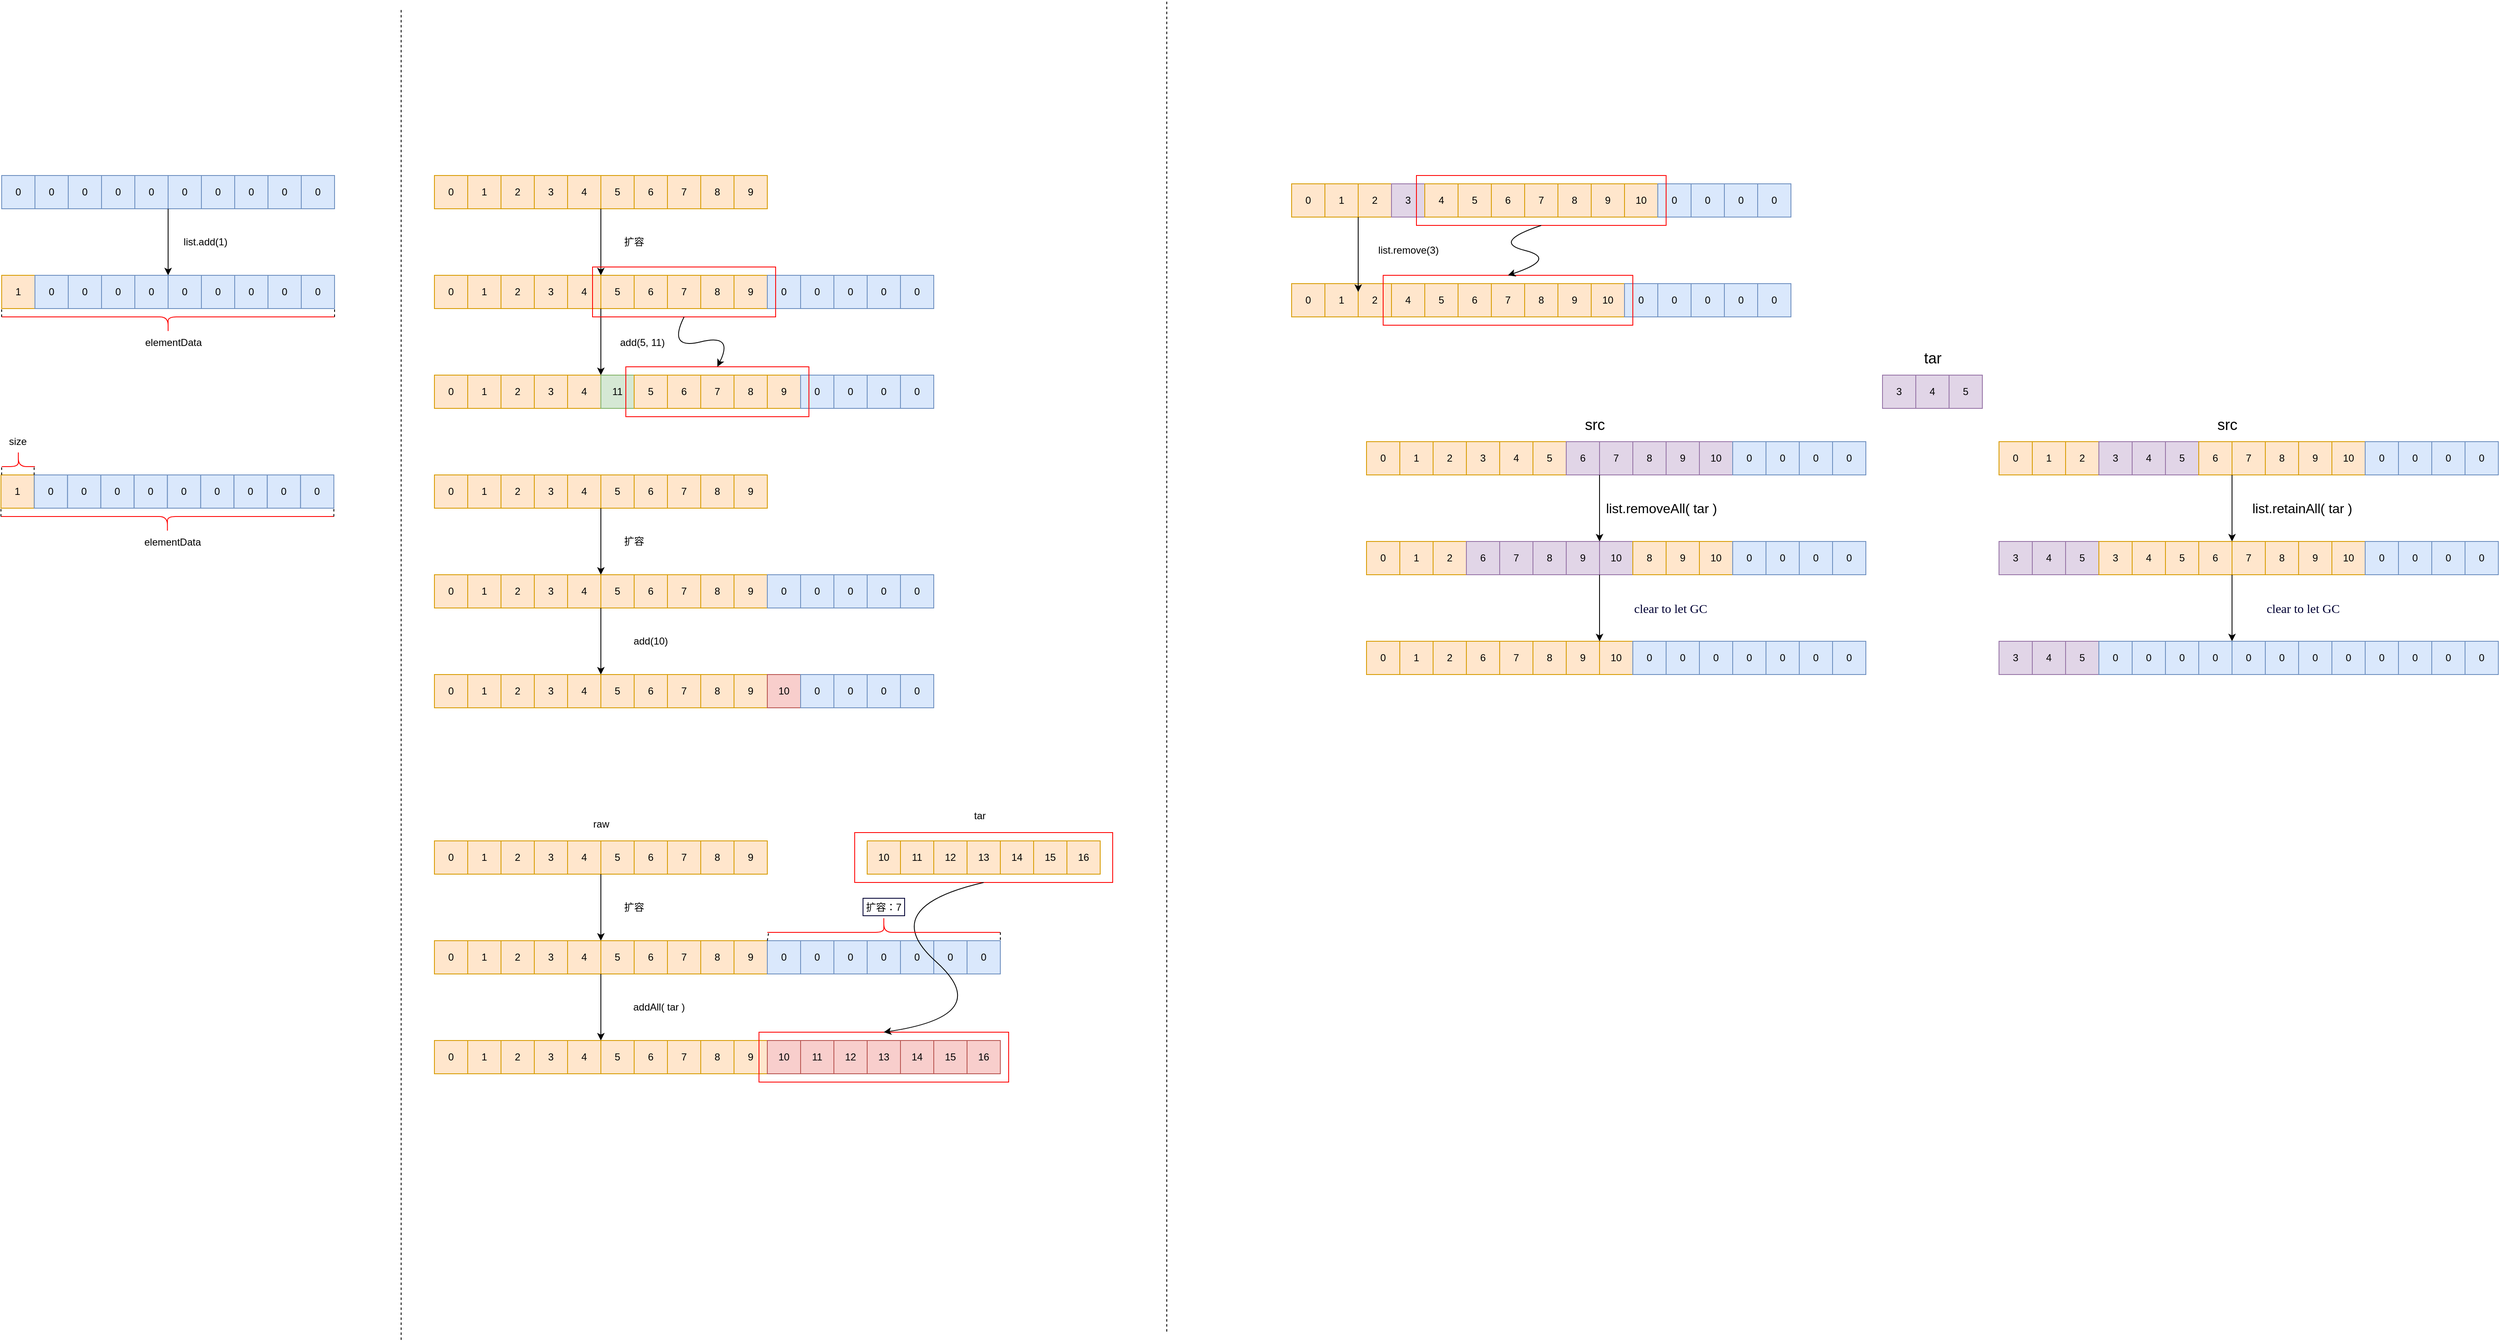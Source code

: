<mxfile version="12.6.2" type="github">
  <diagram id="STMY978ME-MeC9b9FchS" name="Page-1">
    <mxGraphModel dx="2066" dy="4454" grid="1" gridSize="10" guides="1" tooltips="1" connect="1" arrows="1" fold="1" page="1" pageScale="1" pageWidth="4681" pageHeight="3300" math="0" shadow="0">
      <root>
        <mxCell id="0"/>
        <mxCell id="1" parent="0"/>
        <mxCell id="3THO4AyM1_TK7ZMoMyT6-1" value="0" style="rounded=0;whiteSpace=wrap;html=1;fillColor=#ffe6cc;strokeColor=#d79b00;" vertex="1" parent="1">
          <mxGeometry x="600" y="200" width="40" height="40" as="geometry"/>
        </mxCell>
        <mxCell id="3THO4AyM1_TK7ZMoMyT6-2" value="1" style="rounded=0;whiteSpace=wrap;html=1;fillColor=#ffe6cc;strokeColor=#d79b00;" vertex="1" parent="1">
          <mxGeometry x="640" y="200" width="40" height="40" as="geometry"/>
        </mxCell>
        <mxCell id="3THO4AyM1_TK7ZMoMyT6-3" value="2" style="rounded=0;whiteSpace=wrap;html=1;fillColor=#ffe6cc;strokeColor=#d79b00;" vertex="1" parent="1">
          <mxGeometry x="680" y="200" width="40" height="40" as="geometry"/>
        </mxCell>
        <mxCell id="3THO4AyM1_TK7ZMoMyT6-4" value="3" style="rounded=0;whiteSpace=wrap;html=1;fillColor=#ffe6cc;strokeColor=#d79b00;" vertex="1" parent="1">
          <mxGeometry x="720" y="200" width="40" height="40" as="geometry"/>
        </mxCell>
        <mxCell id="3THO4AyM1_TK7ZMoMyT6-5" value="4" style="rounded=0;whiteSpace=wrap;html=1;fillColor=#ffe6cc;strokeColor=#d79b00;" vertex="1" parent="1">
          <mxGeometry x="760" y="200" width="40" height="40" as="geometry"/>
        </mxCell>
        <mxCell id="3THO4AyM1_TK7ZMoMyT6-6" value="5" style="rounded=0;whiteSpace=wrap;html=1;fillColor=#ffe6cc;strokeColor=#d79b00;" vertex="1" parent="1">
          <mxGeometry x="800" y="200" width="40" height="40" as="geometry"/>
        </mxCell>
        <mxCell id="3THO4AyM1_TK7ZMoMyT6-7" value="6" style="rounded=0;whiteSpace=wrap;html=1;fillColor=#ffe6cc;strokeColor=#d79b00;" vertex="1" parent="1">
          <mxGeometry x="840" y="200" width="40" height="40" as="geometry"/>
        </mxCell>
        <mxCell id="3THO4AyM1_TK7ZMoMyT6-8" value="7" style="rounded=0;whiteSpace=wrap;html=1;fillColor=#ffe6cc;strokeColor=#d79b00;" vertex="1" parent="1">
          <mxGeometry x="880" y="200" width="40" height="40" as="geometry"/>
        </mxCell>
        <mxCell id="3THO4AyM1_TK7ZMoMyT6-9" value="8" style="rounded=0;whiteSpace=wrap;html=1;fillColor=#ffe6cc;strokeColor=#d79b00;" vertex="1" parent="1">
          <mxGeometry x="920" y="200" width="40" height="40" as="geometry"/>
        </mxCell>
        <mxCell id="3THO4AyM1_TK7ZMoMyT6-10" value="9" style="rounded=0;whiteSpace=wrap;html=1;fillColor=#ffe6cc;strokeColor=#d79b00;" vertex="1" parent="1">
          <mxGeometry x="960" y="200" width="40" height="40" as="geometry"/>
        </mxCell>
        <mxCell id="3THO4AyM1_TK7ZMoMyT6-21" value="0" style="rounded=0;whiteSpace=wrap;html=1;fillColor=#ffe6cc;strokeColor=#d79b00;" vertex="1" parent="1">
          <mxGeometry x="600" y="320" width="40" height="40" as="geometry"/>
        </mxCell>
        <mxCell id="3THO4AyM1_TK7ZMoMyT6-22" value="1" style="rounded=0;whiteSpace=wrap;html=1;fillColor=#ffe6cc;strokeColor=#d79b00;" vertex="1" parent="1">
          <mxGeometry x="640" y="320" width="40" height="40" as="geometry"/>
        </mxCell>
        <mxCell id="3THO4AyM1_TK7ZMoMyT6-23" value="2" style="rounded=0;whiteSpace=wrap;html=1;fillColor=#ffe6cc;strokeColor=#d79b00;" vertex="1" parent="1">
          <mxGeometry x="680" y="320" width="40" height="40" as="geometry"/>
        </mxCell>
        <mxCell id="3THO4AyM1_TK7ZMoMyT6-24" value="3" style="rounded=0;whiteSpace=wrap;html=1;fillColor=#ffe6cc;strokeColor=#d79b00;" vertex="1" parent="1">
          <mxGeometry x="720" y="320" width="40" height="40" as="geometry"/>
        </mxCell>
        <mxCell id="3THO4AyM1_TK7ZMoMyT6-25" value="4" style="rounded=0;whiteSpace=wrap;html=1;fillColor=#ffe6cc;strokeColor=#d79b00;" vertex="1" parent="1">
          <mxGeometry x="760" y="320" width="40" height="40" as="geometry"/>
        </mxCell>
        <mxCell id="3THO4AyM1_TK7ZMoMyT6-26" value="5" style="rounded=0;whiteSpace=wrap;html=1;fillColor=#ffe6cc;strokeColor=#d79b00;" vertex="1" parent="1">
          <mxGeometry x="800" y="320" width="40" height="40" as="geometry"/>
        </mxCell>
        <mxCell id="3THO4AyM1_TK7ZMoMyT6-27" value="6" style="rounded=0;whiteSpace=wrap;html=1;fillColor=#ffe6cc;strokeColor=#d79b00;" vertex="1" parent="1">
          <mxGeometry x="840" y="320" width="40" height="40" as="geometry"/>
        </mxCell>
        <mxCell id="3THO4AyM1_TK7ZMoMyT6-28" value="7" style="rounded=0;whiteSpace=wrap;html=1;fillColor=#ffe6cc;strokeColor=#d79b00;" vertex="1" parent="1">
          <mxGeometry x="880" y="320" width="40" height="40" as="geometry"/>
        </mxCell>
        <mxCell id="3THO4AyM1_TK7ZMoMyT6-29" value="8" style="rounded=0;whiteSpace=wrap;html=1;fillColor=#ffe6cc;strokeColor=#d79b00;" vertex="1" parent="1">
          <mxGeometry x="920" y="320" width="40" height="40" as="geometry"/>
        </mxCell>
        <mxCell id="3THO4AyM1_TK7ZMoMyT6-30" value="9" style="rounded=0;whiteSpace=wrap;html=1;fillColor=#ffe6cc;strokeColor=#d79b00;" vertex="1" parent="1">
          <mxGeometry x="960" y="320" width="40" height="40" as="geometry"/>
        </mxCell>
        <mxCell id="3THO4AyM1_TK7ZMoMyT6-31" value="0" style="rounded=0;whiteSpace=wrap;html=1;fillColor=#dae8fc;strokeColor=#6c8ebf;" vertex="1" parent="1">
          <mxGeometry x="1000" y="320" width="40" height="40" as="geometry"/>
        </mxCell>
        <mxCell id="3THO4AyM1_TK7ZMoMyT6-32" value="0" style="rounded=0;whiteSpace=wrap;html=1;fillColor=#dae8fc;strokeColor=#6c8ebf;" vertex="1" parent="1">
          <mxGeometry x="1040" y="320" width="40" height="40" as="geometry"/>
        </mxCell>
        <mxCell id="3THO4AyM1_TK7ZMoMyT6-33" value="0" style="rounded=0;whiteSpace=wrap;html=1;fillColor=#dae8fc;strokeColor=#6c8ebf;" vertex="1" parent="1">
          <mxGeometry x="1080" y="320" width="40" height="40" as="geometry"/>
        </mxCell>
        <mxCell id="3THO4AyM1_TK7ZMoMyT6-34" value="0" style="rounded=0;whiteSpace=wrap;html=1;fillColor=#dae8fc;strokeColor=#6c8ebf;" vertex="1" parent="1">
          <mxGeometry x="1120" y="320" width="40" height="40" as="geometry"/>
        </mxCell>
        <mxCell id="3THO4AyM1_TK7ZMoMyT6-35" value="0" style="rounded=0;whiteSpace=wrap;html=1;fillColor=#dae8fc;strokeColor=#6c8ebf;" vertex="1" parent="1">
          <mxGeometry x="1160" y="320" width="40" height="40" as="geometry"/>
        </mxCell>
        <mxCell id="3THO4AyM1_TK7ZMoMyT6-36" value="" style="endArrow=classic;html=1;entryX=1;entryY=0;entryDx=0;entryDy=0;exitX=0;exitY=1;exitDx=0;exitDy=0;" edge="1" parent="1" source="3THO4AyM1_TK7ZMoMyT6-6" target="3THO4AyM1_TK7ZMoMyT6-25">
          <mxGeometry width="50" height="50" relative="1" as="geometry">
            <mxPoint x="600" y="390" as="sourcePoint"/>
            <mxPoint x="650" y="340" as="targetPoint"/>
          </mxGeometry>
        </mxCell>
        <mxCell id="3THO4AyM1_TK7ZMoMyT6-37" value="0" style="rounded=0;whiteSpace=wrap;html=1;fillColor=#ffe6cc;strokeColor=#d79b00;" vertex="1" parent="1">
          <mxGeometry x="600" y="440" width="40" height="40" as="geometry"/>
        </mxCell>
        <mxCell id="3THO4AyM1_TK7ZMoMyT6-38" value="1" style="rounded=0;whiteSpace=wrap;html=1;fillColor=#ffe6cc;strokeColor=#d79b00;" vertex="1" parent="1">
          <mxGeometry x="640" y="440" width="40" height="40" as="geometry"/>
        </mxCell>
        <mxCell id="3THO4AyM1_TK7ZMoMyT6-39" value="2" style="rounded=0;whiteSpace=wrap;html=1;fillColor=#ffe6cc;strokeColor=#d79b00;" vertex="1" parent="1">
          <mxGeometry x="680" y="440" width="40" height="40" as="geometry"/>
        </mxCell>
        <mxCell id="3THO4AyM1_TK7ZMoMyT6-40" value="3" style="rounded=0;whiteSpace=wrap;html=1;fillColor=#ffe6cc;strokeColor=#d79b00;" vertex="1" parent="1">
          <mxGeometry x="720" y="440" width="40" height="40" as="geometry"/>
        </mxCell>
        <mxCell id="3THO4AyM1_TK7ZMoMyT6-41" value="4" style="rounded=0;whiteSpace=wrap;html=1;fillColor=#ffe6cc;strokeColor=#d79b00;" vertex="1" parent="1">
          <mxGeometry x="760" y="440" width="40" height="40" as="geometry"/>
        </mxCell>
        <mxCell id="3THO4AyM1_TK7ZMoMyT6-42" value="11" style="rounded=0;whiteSpace=wrap;html=1;fillColor=#d5e8d4;strokeColor=#82b366;" vertex="1" parent="1">
          <mxGeometry x="800" y="440" width="40" height="40" as="geometry"/>
        </mxCell>
        <mxCell id="3THO4AyM1_TK7ZMoMyT6-43" value="5" style="rounded=0;whiteSpace=wrap;html=1;fillColor=#ffe6cc;strokeColor=#d79b00;" vertex="1" parent="1">
          <mxGeometry x="840" y="440" width="40" height="40" as="geometry"/>
        </mxCell>
        <mxCell id="3THO4AyM1_TK7ZMoMyT6-44" value="6" style="rounded=0;whiteSpace=wrap;html=1;fillColor=#ffe6cc;strokeColor=#d79b00;" vertex="1" parent="1">
          <mxGeometry x="880" y="440" width="40" height="40" as="geometry"/>
        </mxCell>
        <mxCell id="3THO4AyM1_TK7ZMoMyT6-45" value="7" style="rounded=0;whiteSpace=wrap;html=1;fillColor=#ffe6cc;strokeColor=#d79b00;" vertex="1" parent="1">
          <mxGeometry x="920" y="440" width="40" height="40" as="geometry"/>
        </mxCell>
        <mxCell id="3THO4AyM1_TK7ZMoMyT6-46" value="8" style="rounded=0;whiteSpace=wrap;html=1;fillColor=#ffe6cc;strokeColor=#d79b00;" vertex="1" parent="1">
          <mxGeometry x="960" y="440" width="40" height="40" as="geometry"/>
        </mxCell>
        <mxCell id="3THO4AyM1_TK7ZMoMyT6-47" value="9" style="rounded=0;whiteSpace=wrap;html=1;fillColor=#ffe6cc;strokeColor=#d79b00;" vertex="1" parent="1">
          <mxGeometry x="1000" y="440" width="40" height="40" as="geometry"/>
        </mxCell>
        <mxCell id="3THO4AyM1_TK7ZMoMyT6-48" value="0" style="rounded=0;whiteSpace=wrap;html=1;fillColor=#dae8fc;strokeColor=#6c8ebf;" vertex="1" parent="1">
          <mxGeometry x="1040" y="440" width="40" height="40" as="geometry"/>
        </mxCell>
        <mxCell id="3THO4AyM1_TK7ZMoMyT6-49" value="0" style="rounded=0;whiteSpace=wrap;html=1;fillColor=#dae8fc;strokeColor=#6c8ebf;" vertex="1" parent="1">
          <mxGeometry x="1080" y="440" width="40" height="40" as="geometry"/>
        </mxCell>
        <mxCell id="3THO4AyM1_TK7ZMoMyT6-50" value="0" style="rounded=0;whiteSpace=wrap;html=1;fillColor=#dae8fc;strokeColor=#6c8ebf;" vertex="1" parent="1">
          <mxGeometry x="1120" y="440" width="40" height="40" as="geometry"/>
        </mxCell>
        <mxCell id="3THO4AyM1_TK7ZMoMyT6-51" value="0" style="rounded=0;whiteSpace=wrap;html=1;fillColor=#dae8fc;strokeColor=#6c8ebf;" vertex="1" parent="1">
          <mxGeometry x="1160" y="440" width="40" height="40" as="geometry"/>
        </mxCell>
        <mxCell id="3THO4AyM1_TK7ZMoMyT6-52" value="" style="endArrow=classic;html=1;entryX=1;entryY=0;entryDx=0;entryDy=0;exitX=0;exitY=1;exitDx=0;exitDy=0;" edge="1" parent="1" source="3THO4AyM1_TK7ZMoMyT6-26">
          <mxGeometry width="50" height="50" relative="1" as="geometry">
            <mxPoint x="710" y="390" as="sourcePoint"/>
            <mxPoint x="800" y="440" as="targetPoint"/>
          </mxGeometry>
        </mxCell>
        <mxCell id="3THO4AyM1_TK7ZMoMyT6-54" value="add(5, 11)" style="text;html=1;strokeColor=none;fillColor=none;align=center;verticalAlign=middle;whiteSpace=wrap;rounded=0;" vertex="1" parent="1">
          <mxGeometry x="820" y="391" width="60" height="20" as="geometry"/>
        </mxCell>
        <mxCell id="3THO4AyM1_TK7ZMoMyT6-55" value="0" style="rounded=0;whiteSpace=wrap;html=1;fillColor=#ffe6cc;strokeColor=#d79b00;" vertex="1" parent="1">
          <mxGeometry x="600" y="800" width="40" height="40" as="geometry"/>
        </mxCell>
        <mxCell id="3THO4AyM1_TK7ZMoMyT6-56" value="1" style="rounded=0;whiteSpace=wrap;html=1;fillColor=#ffe6cc;strokeColor=#d79b00;" vertex="1" parent="1">
          <mxGeometry x="640" y="800" width="40" height="40" as="geometry"/>
        </mxCell>
        <mxCell id="3THO4AyM1_TK7ZMoMyT6-57" value="2" style="rounded=0;whiteSpace=wrap;html=1;fillColor=#ffe6cc;strokeColor=#d79b00;" vertex="1" parent="1">
          <mxGeometry x="680" y="800" width="40" height="40" as="geometry"/>
        </mxCell>
        <mxCell id="3THO4AyM1_TK7ZMoMyT6-58" value="3" style="rounded=0;whiteSpace=wrap;html=1;fillColor=#ffe6cc;strokeColor=#d79b00;" vertex="1" parent="1">
          <mxGeometry x="720" y="800" width="40" height="40" as="geometry"/>
        </mxCell>
        <mxCell id="3THO4AyM1_TK7ZMoMyT6-59" value="4" style="rounded=0;whiteSpace=wrap;html=1;fillColor=#ffe6cc;strokeColor=#d79b00;" vertex="1" parent="1">
          <mxGeometry x="760" y="800" width="40" height="40" as="geometry"/>
        </mxCell>
        <mxCell id="3THO4AyM1_TK7ZMoMyT6-60" value="5" style="rounded=0;whiteSpace=wrap;html=1;fillColor=#ffe6cc;strokeColor=#d79b00;" vertex="1" parent="1">
          <mxGeometry x="800" y="800" width="40" height="40" as="geometry"/>
        </mxCell>
        <mxCell id="3THO4AyM1_TK7ZMoMyT6-61" value="6" style="rounded=0;whiteSpace=wrap;html=1;fillColor=#ffe6cc;strokeColor=#d79b00;" vertex="1" parent="1">
          <mxGeometry x="840" y="800" width="40" height="40" as="geometry"/>
        </mxCell>
        <mxCell id="3THO4AyM1_TK7ZMoMyT6-62" value="7" style="rounded=0;whiteSpace=wrap;html=1;fillColor=#ffe6cc;strokeColor=#d79b00;" vertex="1" parent="1">
          <mxGeometry x="880" y="800" width="40" height="40" as="geometry"/>
        </mxCell>
        <mxCell id="3THO4AyM1_TK7ZMoMyT6-63" value="8" style="rounded=0;whiteSpace=wrap;html=1;fillColor=#ffe6cc;strokeColor=#d79b00;" vertex="1" parent="1">
          <mxGeometry x="920" y="800" width="40" height="40" as="geometry"/>
        </mxCell>
        <mxCell id="3THO4AyM1_TK7ZMoMyT6-64" value="9" style="rounded=0;whiteSpace=wrap;html=1;fillColor=#ffe6cc;strokeColor=#d79b00;" vertex="1" parent="1">
          <mxGeometry x="960" y="800" width="40" height="40" as="geometry"/>
        </mxCell>
        <mxCell id="3THO4AyM1_TK7ZMoMyT6-65" value="10" style="rounded=0;whiteSpace=wrap;html=1;fillColor=#f8cecc;strokeColor=#b85450;" vertex="1" parent="1">
          <mxGeometry x="1000" y="800" width="40" height="40" as="geometry"/>
        </mxCell>
        <mxCell id="3THO4AyM1_TK7ZMoMyT6-66" value="0" style="rounded=0;whiteSpace=wrap;html=1;fillColor=#dae8fc;strokeColor=#6c8ebf;" vertex="1" parent="1">
          <mxGeometry x="1040" y="800" width="40" height="40" as="geometry"/>
        </mxCell>
        <mxCell id="3THO4AyM1_TK7ZMoMyT6-67" value="0" style="rounded=0;whiteSpace=wrap;html=1;fillColor=#dae8fc;strokeColor=#6c8ebf;" vertex="1" parent="1">
          <mxGeometry x="1080" y="800" width="40" height="40" as="geometry"/>
        </mxCell>
        <mxCell id="3THO4AyM1_TK7ZMoMyT6-68" value="0" style="rounded=0;whiteSpace=wrap;html=1;fillColor=#dae8fc;strokeColor=#6c8ebf;" vertex="1" parent="1">
          <mxGeometry x="1120" y="800" width="40" height="40" as="geometry"/>
        </mxCell>
        <mxCell id="3THO4AyM1_TK7ZMoMyT6-69" value="0" style="rounded=0;whiteSpace=wrap;html=1;fillColor=#dae8fc;strokeColor=#6c8ebf;" vertex="1" parent="1">
          <mxGeometry x="1160" y="800" width="40" height="40" as="geometry"/>
        </mxCell>
        <mxCell id="3THO4AyM1_TK7ZMoMyT6-71" value="扩容" style="text;html=1;strokeColor=none;fillColor=none;align=center;verticalAlign=middle;whiteSpace=wrap;rounded=0;" vertex="1" parent="1">
          <mxGeometry x="810" y="270" width="60" height="20" as="geometry"/>
        </mxCell>
        <mxCell id="3THO4AyM1_TK7ZMoMyT6-84" value="" style="rounded=0;whiteSpace=wrap;html=1;fillColor=none;strokeColor=#FF0000;" vertex="1" parent="1">
          <mxGeometry x="790" y="310" width="220" height="60" as="geometry"/>
        </mxCell>
        <mxCell id="3THO4AyM1_TK7ZMoMyT6-85" value="" style="rounded=0;whiteSpace=wrap;html=1;fillColor=none;strokeColor=#FF0000;" vertex="1" parent="1">
          <mxGeometry x="830" y="430" width="220" height="60" as="geometry"/>
        </mxCell>
        <mxCell id="3THO4AyM1_TK7ZMoMyT6-86" value="" style="curved=1;endArrow=classic;html=1;entryX=0.5;entryY=0;entryDx=0;entryDy=0;exitX=0.5;exitY=1;exitDx=0;exitDy=0;" edge="1" parent="1" source="3THO4AyM1_TK7ZMoMyT6-84" target="3THO4AyM1_TK7ZMoMyT6-85">
          <mxGeometry width="50" height="50" relative="1" as="geometry">
            <mxPoint x="920" y="370" as="sourcePoint"/>
            <mxPoint x="100" y="770" as="targetPoint"/>
            <Array as="points">
              <mxPoint x="880" y="410"/>
              <mxPoint x="960" y="390"/>
            </Array>
          </mxGeometry>
        </mxCell>
        <mxCell id="3THO4AyM1_TK7ZMoMyT6-87" value="1" style="rounded=0;whiteSpace=wrap;html=1;fillColor=#ffe6cc;strokeColor=#d79b00;" vertex="1" parent="1">
          <mxGeometry x="80" y="320" width="40" height="40" as="geometry"/>
        </mxCell>
        <mxCell id="3THO4AyM1_TK7ZMoMyT6-88" value="0" style="rounded=0;whiteSpace=wrap;html=1;fillColor=#dae8fc;strokeColor=#6c8ebf;" vertex="1" parent="1">
          <mxGeometry x="120" y="320" width="40" height="40" as="geometry"/>
        </mxCell>
        <mxCell id="3THO4AyM1_TK7ZMoMyT6-89" value="0" style="rounded=0;whiteSpace=wrap;html=1;fillColor=#dae8fc;strokeColor=#6c8ebf;" vertex="1" parent="1">
          <mxGeometry x="160" y="320" width="40" height="40" as="geometry"/>
        </mxCell>
        <mxCell id="3THO4AyM1_TK7ZMoMyT6-90" value="0" style="rounded=0;whiteSpace=wrap;html=1;fillColor=#dae8fc;strokeColor=#6c8ebf;" vertex="1" parent="1">
          <mxGeometry x="200" y="320" width="40" height="40" as="geometry"/>
        </mxCell>
        <mxCell id="3THO4AyM1_TK7ZMoMyT6-91" value="0" style="rounded=0;whiteSpace=wrap;html=1;fillColor=#dae8fc;strokeColor=#6c8ebf;" vertex="1" parent="1">
          <mxGeometry x="240" y="320" width="40" height="40" as="geometry"/>
        </mxCell>
        <mxCell id="3THO4AyM1_TK7ZMoMyT6-92" value="0" style="rounded=0;whiteSpace=wrap;html=1;fillColor=#dae8fc;strokeColor=#6c8ebf;" vertex="1" parent="1">
          <mxGeometry x="280" y="320" width="40" height="40" as="geometry"/>
        </mxCell>
        <mxCell id="3THO4AyM1_TK7ZMoMyT6-93" value="0" style="rounded=0;whiteSpace=wrap;html=1;fillColor=#dae8fc;strokeColor=#6c8ebf;" vertex="1" parent="1">
          <mxGeometry x="320" y="320" width="40" height="40" as="geometry"/>
        </mxCell>
        <mxCell id="3THO4AyM1_TK7ZMoMyT6-94" value="0" style="rounded=0;whiteSpace=wrap;html=1;fillColor=#dae8fc;strokeColor=#6c8ebf;" vertex="1" parent="1">
          <mxGeometry x="360" y="320" width="40" height="40" as="geometry"/>
        </mxCell>
        <mxCell id="3THO4AyM1_TK7ZMoMyT6-95" value="0" style="rounded=0;whiteSpace=wrap;html=1;fillColor=#dae8fc;strokeColor=#6c8ebf;" vertex="1" parent="1">
          <mxGeometry x="400" y="320" width="40" height="40" as="geometry"/>
        </mxCell>
        <mxCell id="3THO4AyM1_TK7ZMoMyT6-96" value="0" style="rounded=0;whiteSpace=wrap;html=1;fillColor=#dae8fc;strokeColor=#6c8ebf;" vertex="1" parent="1">
          <mxGeometry x="440" y="320" width="40" height="40" as="geometry"/>
        </mxCell>
        <mxCell id="3THO4AyM1_TK7ZMoMyT6-97" value="0" style="rounded=0;whiteSpace=wrap;html=1;fillColor=#dae8fc;strokeColor=#6c8ebf;" vertex="1" parent="1">
          <mxGeometry x="80" y="200" width="40" height="40" as="geometry"/>
        </mxCell>
        <mxCell id="3THO4AyM1_TK7ZMoMyT6-98" value="0" style="rounded=0;whiteSpace=wrap;html=1;fillColor=#dae8fc;strokeColor=#6c8ebf;" vertex="1" parent="1">
          <mxGeometry x="120" y="200" width="40" height="40" as="geometry"/>
        </mxCell>
        <mxCell id="3THO4AyM1_TK7ZMoMyT6-99" value="0" style="rounded=0;whiteSpace=wrap;html=1;fillColor=#dae8fc;strokeColor=#6c8ebf;" vertex="1" parent="1">
          <mxGeometry x="160" y="200" width="40" height="40" as="geometry"/>
        </mxCell>
        <mxCell id="3THO4AyM1_TK7ZMoMyT6-100" value="0" style="rounded=0;whiteSpace=wrap;html=1;fillColor=#dae8fc;strokeColor=#6c8ebf;" vertex="1" parent="1">
          <mxGeometry x="200" y="200" width="40" height="40" as="geometry"/>
        </mxCell>
        <mxCell id="3THO4AyM1_TK7ZMoMyT6-101" value="0" style="rounded=0;whiteSpace=wrap;html=1;fillColor=#dae8fc;strokeColor=#6c8ebf;" vertex="1" parent="1">
          <mxGeometry x="240" y="200" width="40" height="40" as="geometry"/>
        </mxCell>
        <mxCell id="3THO4AyM1_TK7ZMoMyT6-102" value="0" style="rounded=0;whiteSpace=wrap;html=1;fillColor=#dae8fc;strokeColor=#6c8ebf;" vertex="1" parent="1">
          <mxGeometry x="280" y="200" width="40" height="40" as="geometry"/>
        </mxCell>
        <mxCell id="3THO4AyM1_TK7ZMoMyT6-103" value="0" style="rounded=0;whiteSpace=wrap;html=1;fillColor=#dae8fc;strokeColor=#6c8ebf;" vertex="1" parent="1">
          <mxGeometry x="320" y="200" width="40" height="40" as="geometry"/>
        </mxCell>
        <mxCell id="3THO4AyM1_TK7ZMoMyT6-104" value="0" style="rounded=0;whiteSpace=wrap;html=1;fillColor=#dae8fc;strokeColor=#6c8ebf;" vertex="1" parent="1">
          <mxGeometry x="360" y="200" width="40" height="40" as="geometry"/>
        </mxCell>
        <mxCell id="3THO4AyM1_TK7ZMoMyT6-105" value="0" style="rounded=0;whiteSpace=wrap;html=1;fillColor=#dae8fc;strokeColor=#6c8ebf;" vertex="1" parent="1">
          <mxGeometry x="400" y="200" width="40" height="40" as="geometry"/>
        </mxCell>
        <mxCell id="3THO4AyM1_TK7ZMoMyT6-106" value="0" style="rounded=0;whiteSpace=wrap;html=1;fillColor=#dae8fc;strokeColor=#6c8ebf;" vertex="1" parent="1">
          <mxGeometry x="440" y="200" width="40" height="40" as="geometry"/>
        </mxCell>
        <mxCell id="3THO4AyM1_TK7ZMoMyT6-107" value="" style="endArrow=classic;html=1;entryX=1;entryY=0;entryDx=0;entryDy=0;exitX=0;exitY=1;exitDx=0;exitDy=0;" edge="1" parent="1" source="3THO4AyM1_TK7ZMoMyT6-102">
          <mxGeometry width="50" height="50" relative="1" as="geometry">
            <mxPoint x="280" y="280" as="sourcePoint"/>
            <mxPoint x="280" y="320" as="targetPoint"/>
          </mxGeometry>
        </mxCell>
        <mxCell id="3THO4AyM1_TK7ZMoMyT6-108" value="list.add(1)" style="text;html=1;strokeColor=none;fillColor=none;align=center;verticalAlign=middle;whiteSpace=wrap;rounded=0;" vertex="1" parent="1">
          <mxGeometry x="290" y="270" width="70" height="20" as="geometry"/>
        </mxCell>
        <mxCell id="3THO4AyM1_TK7ZMoMyT6-119" value="" style="shape=curlyBracket;whiteSpace=wrap;html=1;rounded=1;strokeColor=#FF0000;fillColor=none;size=1;rotation=-90;" vertex="1" parent="1">
          <mxGeometry x="270" y="180" width="20" height="400" as="geometry"/>
        </mxCell>
        <mxCell id="3THO4AyM1_TK7ZMoMyT6-120" value="" style="endArrow=none;dashed=1;html=1;entryX=0;entryY=1;entryDx=0;entryDy=0;" edge="1" parent="1" target="3THO4AyM1_TK7ZMoMyT6-87">
          <mxGeometry width="50" height="50" relative="1" as="geometry">
            <mxPoint x="80" y="370" as="sourcePoint"/>
            <mxPoint x="100" y="770" as="targetPoint"/>
          </mxGeometry>
        </mxCell>
        <mxCell id="3THO4AyM1_TK7ZMoMyT6-121" value="" style="endArrow=none;dashed=1;html=1;entryX=0;entryY=1;entryDx=0;entryDy=0;" edge="1" parent="1">
          <mxGeometry width="50" height="50" relative="1" as="geometry">
            <mxPoint x="480" y="370" as="sourcePoint"/>
            <mxPoint x="480.0" y="360" as="targetPoint"/>
          </mxGeometry>
        </mxCell>
        <mxCell id="3THO4AyM1_TK7ZMoMyT6-122" value="elementData" style="text;html=1;align=center;verticalAlign=middle;resizable=0;points=[];autosize=1;" vertex="1" parent="1">
          <mxGeometry x="246" y="391" width="80" height="20" as="geometry"/>
        </mxCell>
        <mxCell id="3THO4AyM1_TK7ZMoMyT6-123" value="1" style="rounded=0;whiteSpace=wrap;html=1;fillColor=#ffe6cc;strokeColor=#d79b00;" vertex="1" parent="1">
          <mxGeometry x="79.17" y="560" width="40" height="40" as="geometry"/>
        </mxCell>
        <mxCell id="3THO4AyM1_TK7ZMoMyT6-124" value="0" style="rounded=0;whiteSpace=wrap;html=1;fillColor=#dae8fc;strokeColor=#6c8ebf;" vertex="1" parent="1">
          <mxGeometry x="119.17" y="560" width="40" height="40" as="geometry"/>
        </mxCell>
        <mxCell id="3THO4AyM1_TK7ZMoMyT6-125" value="0" style="rounded=0;whiteSpace=wrap;html=1;fillColor=#dae8fc;strokeColor=#6c8ebf;" vertex="1" parent="1">
          <mxGeometry x="159.17" y="560" width="40" height="40" as="geometry"/>
        </mxCell>
        <mxCell id="3THO4AyM1_TK7ZMoMyT6-126" value="0" style="rounded=0;whiteSpace=wrap;html=1;fillColor=#dae8fc;strokeColor=#6c8ebf;" vertex="1" parent="1">
          <mxGeometry x="199.17" y="560" width="40" height="40" as="geometry"/>
        </mxCell>
        <mxCell id="3THO4AyM1_TK7ZMoMyT6-127" value="0" style="rounded=0;whiteSpace=wrap;html=1;fillColor=#dae8fc;strokeColor=#6c8ebf;" vertex="1" parent="1">
          <mxGeometry x="239.17" y="560" width="40" height="40" as="geometry"/>
        </mxCell>
        <mxCell id="3THO4AyM1_TK7ZMoMyT6-128" value="0" style="rounded=0;whiteSpace=wrap;html=1;fillColor=#dae8fc;strokeColor=#6c8ebf;" vertex="1" parent="1">
          <mxGeometry x="279.17" y="560" width="40" height="40" as="geometry"/>
        </mxCell>
        <mxCell id="3THO4AyM1_TK7ZMoMyT6-129" value="0" style="rounded=0;whiteSpace=wrap;html=1;fillColor=#dae8fc;strokeColor=#6c8ebf;" vertex="1" parent="1">
          <mxGeometry x="319.17" y="560" width="40" height="40" as="geometry"/>
        </mxCell>
        <mxCell id="3THO4AyM1_TK7ZMoMyT6-130" value="0" style="rounded=0;whiteSpace=wrap;html=1;fillColor=#dae8fc;strokeColor=#6c8ebf;" vertex="1" parent="1">
          <mxGeometry x="359.17" y="560" width="40" height="40" as="geometry"/>
        </mxCell>
        <mxCell id="3THO4AyM1_TK7ZMoMyT6-131" value="0" style="rounded=0;whiteSpace=wrap;html=1;fillColor=#dae8fc;strokeColor=#6c8ebf;" vertex="1" parent="1">
          <mxGeometry x="399.17" y="560" width="40" height="40" as="geometry"/>
        </mxCell>
        <mxCell id="3THO4AyM1_TK7ZMoMyT6-132" value="0" style="rounded=0;whiteSpace=wrap;html=1;fillColor=#dae8fc;strokeColor=#6c8ebf;" vertex="1" parent="1">
          <mxGeometry x="439.17" y="560" width="40" height="40" as="geometry"/>
        </mxCell>
        <mxCell id="3THO4AyM1_TK7ZMoMyT6-133" value="" style="shape=curlyBracket;whiteSpace=wrap;html=1;rounded=1;strokeColor=#FF0000;fillColor=none;size=1;rotation=-90;" vertex="1" parent="1">
          <mxGeometry x="269.17" y="420" width="20" height="400" as="geometry"/>
        </mxCell>
        <mxCell id="3THO4AyM1_TK7ZMoMyT6-134" value="" style="endArrow=none;dashed=1;html=1;entryX=0;entryY=1;entryDx=0;entryDy=0;" edge="1" parent="1" target="3THO4AyM1_TK7ZMoMyT6-123">
          <mxGeometry width="50" height="50" relative="1" as="geometry">
            <mxPoint x="79.17" y="610" as="sourcePoint"/>
            <mxPoint x="99.17" y="1010" as="targetPoint"/>
          </mxGeometry>
        </mxCell>
        <mxCell id="3THO4AyM1_TK7ZMoMyT6-135" value="" style="endArrow=none;dashed=1;html=1;entryX=0;entryY=1;entryDx=0;entryDy=0;" edge="1" parent="1">
          <mxGeometry width="50" height="50" relative="1" as="geometry">
            <mxPoint x="479.17" y="610" as="sourcePoint"/>
            <mxPoint x="479.17" y="600" as="targetPoint"/>
          </mxGeometry>
        </mxCell>
        <mxCell id="3THO4AyM1_TK7ZMoMyT6-136" value="elementData" style="text;html=1;align=center;verticalAlign=middle;resizable=0;points=[];autosize=1;" vertex="1" parent="1">
          <mxGeometry x="245.17" y="631" width="80" height="20" as="geometry"/>
        </mxCell>
        <mxCell id="3THO4AyM1_TK7ZMoMyT6-137" value="" style="shape=curlyBracket;whiteSpace=wrap;html=1;rounded=1;strokeColor=#FF0000;fillColor=none;size=1;rotation=90;" vertex="1" parent="1">
          <mxGeometry x="90" y="520" width="20" height="40" as="geometry"/>
        </mxCell>
        <mxCell id="3THO4AyM1_TK7ZMoMyT6-138" value="" style="endArrow=none;dashed=1;html=1;" edge="1" parent="1">
          <mxGeometry width="50" height="50" relative="1" as="geometry">
            <mxPoint x="80" y="560" as="sourcePoint"/>
            <mxPoint x="80" y="550" as="targetPoint"/>
            <Array as="points">
              <mxPoint x="80" y="550"/>
            </Array>
          </mxGeometry>
        </mxCell>
        <mxCell id="3THO4AyM1_TK7ZMoMyT6-139" value="" style="endArrow=none;dashed=1;html=1;" edge="1" parent="1">
          <mxGeometry width="50" height="50" relative="1" as="geometry">
            <mxPoint x="119.0" y="560" as="sourcePoint"/>
            <mxPoint x="119.0" y="550" as="targetPoint"/>
            <Array as="points">
              <mxPoint x="119" y="550"/>
            </Array>
          </mxGeometry>
        </mxCell>
        <mxCell id="3THO4AyM1_TK7ZMoMyT6-140" value="size" style="text;html=1;align=center;verticalAlign=middle;resizable=0;points=[];autosize=1;" vertex="1" parent="1">
          <mxGeometry x="79.17" y="510" width="40" height="20" as="geometry"/>
        </mxCell>
        <mxCell id="3THO4AyM1_TK7ZMoMyT6-141" value="0" style="rounded=0;whiteSpace=wrap;html=1;fillColor=#ffe6cc;strokeColor=#d79b00;" vertex="1" parent="1">
          <mxGeometry x="600" y="560" width="40" height="40" as="geometry"/>
        </mxCell>
        <mxCell id="3THO4AyM1_TK7ZMoMyT6-142" value="1" style="rounded=0;whiteSpace=wrap;html=1;fillColor=#ffe6cc;strokeColor=#d79b00;" vertex="1" parent="1">
          <mxGeometry x="640" y="560" width="40" height="40" as="geometry"/>
        </mxCell>
        <mxCell id="3THO4AyM1_TK7ZMoMyT6-143" value="2" style="rounded=0;whiteSpace=wrap;html=1;fillColor=#ffe6cc;strokeColor=#d79b00;" vertex="1" parent="1">
          <mxGeometry x="680" y="560" width="40" height="40" as="geometry"/>
        </mxCell>
        <mxCell id="3THO4AyM1_TK7ZMoMyT6-144" value="3" style="rounded=0;whiteSpace=wrap;html=1;fillColor=#ffe6cc;strokeColor=#d79b00;" vertex="1" parent="1">
          <mxGeometry x="720" y="560" width="40" height="40" as="geometry"/>
        </mxCell>
        <mxCell id="3THO4AyM1_TK7ZMoMyT6-145" value="4" style="rounded=0;whiteSpace=wrap;html=1;fillColor=#ffe6cc;strokeColor=#d79b00;" vertex="1" parent="1">
          <mxGeometry x="760" y="560" width="40" height="40" as="geometry"/>
        </mxCell>
        <mxCell id="3THO4AyM1_TK7ZMoMyT6-146" value="5" style="rounded=0;whiteSpace=wrap;html=1;fillColor=#ffe6cc;strokeColor=#d79b00;" vertex="1" parent="1">
          <mxGeometry x="800" y="560" width="40" height="40" as="geometry"/>
        </mxCell>
        <mxCell id="3THO4AyM1_TK7ZMoMyT6-147" value="6" style="rounded=0;whiteSpace=wrap;html=1;fillColor=#ffe6cc;strokeColor=#d79b00;" vertex="1" parent="1">
          <mxGeometry x="840" y="560" width="40" height="40" as="geometry"/>
        </mxCell>
        <mxCell id="3THO4AyM1_TK7ZMoMyT6-148" value="7" style="rounded=0;whiteSpace=wrap;html=1;fillColor=#ffe6cc;strokeColor=#d79b00;" vertex="1" parent="1">
          <mxGeometry x="880" y="560" width="40" height="40" as="geometry"/>
        </mxCell>
        <mxCell id="3THO4AyM1_TK7ZMoMyT6-149" value="8" style="rounded=0;whiteSpace=wrap;html=1;fillColor=#ffe6cc;strokeColor=#d79b00;" vertex="1" parent="1">
          <mxGeometry x="920" y="560" width="40" height="40" as="geometry"/>
        </mxCell>
        <mxCell id="3THO4AyM1_TK7ZMoMyT6-150" value="9" style="rounded=0;whiteSpace=wrap;html=1;fillColor=#ffe6cc;strokeColor=#d79b00;" vertex="1" parent="1">
          <mxGeometry x="960" y="560" width="40" height="40" as="geometry"/>
        </mxCell>
        <mxCell id="3THO4AyM1_TK7ZMoMyT6-151" value="0" style="rounded=0;whiteSpace=wrap;html=1;fillColor=#ffe6cc;strokeColor=#d79b00;" vertex="1" parent="1">
          <mxGeometry x="600" y="680" width="40" height="40" as="geometry"/>
        </mxCell>
        <mxCell id="3THO4AyM1_TK7ZMoMyT6-152" value="1" style="rounded=0;whiteSpace=wrap;html=1;fillColor=#ffe6cc;strokeColor=#d79b00;" vertex="1" parent="1">
          <mxGeometry x="640" y="680" width="40" height="40" as="geometry"/>
        </mxCell>
        <mxCell id="3THO4AyM1_TK7ZMoMyT6-153" value="2" style="rounded=0;whiteSpace=wrap;html=1;fillColor=#ffe6cc;strokeColor=#d79b00;" vertex="1" parent="1">
          <mxGeometry x="680" y="680" width="40" height="40" as="geometry"/>
        </mxCell>
        <mxCell id="3THO4AyM1_TK7ZMoMyT6-154" value="3" style="rounded=0;whiteSpace=wrap;html=1;fillColor=#ffe6cc;strokeColor=#d79b00;" vertex="1" parent="1">
          <mxGeometry x="720" y="680" width="40" height="40" as="geometry"/>
        </mxCell>
        <mxCell id="3THO4AyM1_TK7ZMoMyT6-155" value="4" style="rounded=0;whiteSpace=wrap;html=1;fillColor=#ffe6cc;strokeColor=#d79b00;" vertex="1" parent="1">
          <mxGeometry x="760" y="680" width="40" height="40" as="geometry"/>
        </mxCell>
        <mxCell id="3THO4AyM1_TK7ZMoMyT6-156" value="5" style="rounded=0;whiteSpace=wrap;html=1;fillColor=#ffe6cc;strokeColor=#d79b00;" vertex="1" parent="1">
          <mxGeometry x="800" y="680" width="40" height="40" as="geometry"/>
        </mxCell>
        <mxCell id="3THO4AyM1_TK7ZMoMyT6-157" value="6" style="rounded=0;whiteSpace=wrap;html=1;fillColor=#ffe6cc;strokeColor=#d79b00;" vertex="1" parent="1">
          <mxGeometry x="840" y="680" width="40" height="40" as="geometry"/>
        </mxCell>
        <mxCell id="3THO4AyM1_TK7ZMoMyT6-158" value="7" style="rounded=0;whiteSpace=wrap;html=1;fillColor=#ffe6cc;strokeColor=#d79b00;" vertex="1" parent="1">
          <mxGeometry x="880" y="680" width="40" height="40" as="geometry"/>
        </mxCell>
        <mxCell id="3THO4AyM1_TK7ZMoMyT6-159" value="8" style="rounded=0;whiteSpace=wrap;html=1;fillColor=#ffe6cc;strokeColor=#d79b00;" vertex="1" parent="1">
          <mxGeometry x="920" y="680" width="40" height="40" as="geometry"/>
        </mxCell>
        <mxCell id="3THO4AyM1_TK7ZMoMyT6-160" value="9" style="rounded=0;whiteSpace=wrap;html=1;fillColor=#ffe6cc;strokeColor=#d79b00;" vertex="1" parent="1">
          <mxGeometry x="960" y="680" width="40" height="40" as="geometry"/>
        </mxCell>
        <mxCell id="3THO4AyM1_TK7ZMoMyT6-161" value="0" style="rounded=0;whiteSpace=wrap;html=1;fillColor=#dae8fc;strokeColor=#6c8ebf;" vertex="1" parent="1">
          <mxGeometry x="1000" y="680" width="40" height="40" as="geometry"/>
        </mxCell>
        <mxCell id="3THO4AyM1_TK7ZMoMyT6-162" value="0" style="rounded=0;whiteSpace=wrap;html=1;fillColor=#dae8fc;strokeColor=#6c8ebf;" vertex="1" parent="1">
          <mxGeometry x="1040" y="680" width="40" height="40" as="geometry"/>
        </mxCell>
        <mxCell id="3THO4AyM1_TK7ZMoMyT6-163" value="0" style="rounded=0;whiteSpace=wrap;html=1;fillColor=#dae8fc;strokeColor=#6c8ebf;" vertex="1" parent="1">
          <mxGeometry x="1080" y="680" width="40" height="40" as="geometry"/>
        </mxCell>
        <mxCell id="3THO4AyM1_TK7ZMoMyT6-164" value="0" style="rounded=0;whiteSpace=wrap;html=1;fillColor=#dae8fc;strokeColor=#6c8ebf;" vertex="1" parent="1">
          <mxGeometry x="1120" y="680" width="40" height="40" as="geometry"/>
        </mxCell>
        <mxCell id="3THO4AyM1_TK7ZMoMyT6-165" value="0" style="rounded=0;whiteSpace=wrap;html=1;fillColor=#dae8fc;strokeColor=#6c8ebf;" vertex="1" parent="1">
          <mxGeometry x="1160" y="680" width="40" height="40" as="geometry"/>
        </mxCell>
        <mxCell id="3THO4AyM1_TK7ZMoMyT6-166" value="" style="endArrow=classic;html=1;entryX=1;entryY=0;entryDx=0;entryDy=0;exitX=0;exitY=1;exitDx=0;exitDy=0;" edge="1" parent="1" source="3THO4AyM1_TK7ZMoMyT6-146" target="3THO4AyM1_TK7ZMoMyT6-155">
          <mxGeometry width="50" height="50" relative="1" as="geometry">
            <mxPoint x="600" y="750" as="sourcePoint"/>
            <mxPoint x="650" y="700" as="targetPoint"/>
          </mxGeometry>
        </mxCell>
        <mxCell id="3THO4AyM1_TK7ZMoMyT6-167" value="扩容" style="text;html=1;strokeColor=none;fillColor=none;align=center;verticalAlign=middle;whiteSpace=wrap;rounded=0;" vertex="1" parent="1">
          <mxGeometry x="810" y="630" width="60" height="20" as="geometry"/>
        </mxCell>
        <mxCell id="3THO4AyM1_TK7ZMoMyT6-169" value="" style="endArrow=classic;html=1;entryX=0;entryY=0;entryDx=0;entryDy=0;exitX=0;exitY=1;exitDx=0;exitDy=0;" edge="1" parent="1" source="3THO4AyM1_TK7ZMoMyT6-156" target="3THO4AyM1_TK7ZMoMyT6-60">
          <mxGeometry width="50" height="50" relative="1" as="geometry">
            <mxPoint x="810" y="610" as="sourcePoint"/>
            <mxPoint x="810" y="690" as="targetPoint"/>
          </mxGeometry>
        </mxCell>
        <mxCell id="3THO4AyM1_TK7ZMoMyT6-170" value="add(10)" style="text;html=1;strokeColor=none;fillColor=none;align=center;verticalAlign=middle;whiteSpace=wrap;rounded=0;" vertex="1" parent="1">
          <mxGeometry x="830" y="750" width="60" height="20" as="geometry"/>
        </mxCell>
        <mxCell id="3THO4AyM1_TK7ZMoMyT6-171" value="0" style="rounded=0;whiteSpace=wrap;html=1;fillColor=#ffe6cc;strokeColor=#d79b00;" vertex="1" parent="1">
          <mxGeometry x="1630" y="210" width="40" height="40" as="geometry"/>
        </mxCell>
        <mxCell id="3THO4AyM1_TK7ZMoMyT6-172" value="1" style="rounded=0;whiteSpace=wrap;html=1;fillColor=#ffe6cc;strokeColor=#d79b00;" vertex="1" parent="1">
          <mxGeometry x="1670" y="210" width="40" height="40" as="geometry"/>
        </mxCell>
        <mxCell id="3THO4AyM1_TK7ZMoMyT6-173" value="2" style="rounded=0;whiteSpace=wrap;html=1;fillColor=#ffe6cc;strokeColor=#d79b00;" vertex="1" parent="1">
          <mxGeometry x="1710" y="210" width="40" height="40" as="geometry"/>
        </mxCell>
        <mxCell id="3THO4AyM1_TK7ZMoMyT6-174" value="3" style="rounded=0;whiteSpace=wrap;html=1;fillColor=#e1d5e7;strokeColor=#9673a6;" vertex="1" parent="1">
          <mxGeometry x="1750" y="210" width="40" height="40" as="geometry"/>
        </mxCell>
        <mxCell id="3THO4AyM1_TK7ZMoMyT6-175" value="4" style="rounded=0;whiteSpace=wrap;html=1;fillColor=#ffe6cc;strokeColor=#d79b00;" vertex="1" parent="1">
          <mxGeometry x="1790" y="210" width="40" height="40" as="geometry"/>
        </mxCell>
        <mxCell id="3THO4AyM1_TK7ZMoMyT6-176" value="5" style="rounded=0;whiteSpace=wrap;html=1;fillColor=#ffe6cc;strokeColor=#d79b00;" vertex="1" parent="1">
          <mxGeometry x="1830" y="210" width="40" height="40" as="geometry"/>
        </mxCell>
        <mxCell id="3THO4AyM1_TK7ZMoMyT6-177" value="6" style="rounded=0;whiteSpace=wrap;html=1;fillColor=#ffe6cc;strokeColor=#d79b00;" vertex="1" parent="1">
          <mxGeometry x="1870" y="210" width="40" height="40" as="geometry"/>
        </mxCell>
        <mxCell id="3THO4AyM1_TK7ZMoMyT6-178" value="7" style="rounded=0;whiteSpace=wrap;html=1;fillColor=#ffe6cc;strokeColor=#d79b00;" vertex="1" parent="1">
          <mxGeometry x="1910" y="210" width="40" height="40" as="geometry"/>
        </mxCell>
        <mxCell id="3THO4AyM1_TK7ZMoMyT6-179" value="8" style="rounded=0;whiteSpace=wrap;html=1;fillColor=#ffe6cc;strokeColor=#d79b00;" vertex="1" parent="1">
          <mxGeometry x="1950" y="210" width="40" height="40" as="geometry"/>
        </mxCell>
        <mxCell id="3THO4AyM1_TK7ZMoMyT6-180" value="9" style="rounded=0;whiteSpace=wrap;html=1;fillColor=#ffe6cc;strokeColor=#d79b00;" vertex="1" parent="1">
          <mxGeometry x="1990" y="210" width="40" height="40" as="geometry"/>
        </mxCell>
        <mxCell id="3THO4AyM1_TK7ZMoMyT6-181" value="10" style="rounded=0;whiteSpace=wrap;html=1;fillColor=#ffe6cc;strokeColor=#d79b00;" vertex="1" parent="1">
          <mxGeometry x="2030" y="210" width="40" height="40" as="geometry"/>
        </mxCell>
        <mxCell id="3THO4AyM1_TK7ZMoMyT6-182" value="0" style="rounded=0;whiteSpace=wrap;html=1;fillColor=#dae8fc;strokeColor=#6c8ebf;" vertex="1" parent="1">
          <mxGeometry x="2070" y="210" width="40" height="40" as="geometry"/>
        </mxCell>
        <mxCell id="3THO4AyM1_TK7ZMoMyT6-183" value="0" style="rounded=0;whiteSpace=wrap;html=1;fillColor=#dae8fc;strokeColor=#6c8ebf;" vertex="1" parent="1">
          <mxGeometry x="2110" y="210" width="40" height="40" as="geometry"/>
        </mxCell>
        <mxCell id="3THO4AyM1_TK7ZMoMyT6-184" value="0" style="rounded=0;whiteSpace=wrap;html=1;fillColor=#dae8fc;strokeColor=#6c8ebf;" vertex="1" parent="1">
          <mxGeometry x="2150" y="210" width="40" height="40" as="geometry"/>
        </mxCell>
        <mxCell id="3THO4AyM1_TK7ZMoMyT6-185" value="0" style="rounded=0;whiteSpace=wrap;html=1;fillColor=#dae8fc;strokeColor=#6c8ebf;" vertex="1" parent="1">
          <mxGeometry x="2190" y="210" width="40" height="40" as="geometry"/>
        </mxCell>
        <mxCell id="3THO4AyM1_TK7ZMoMyT6-186" value="0" style="rounded=0;whiteSpace=wrap;html=1;fillColor=#ffe6cc;strokeColor=#d79b00;" vertex="1" parent="1">
          <mxGeometry x="1630" y="330" width="40" height="40" as="geometry"/>
        </mxCell>
        <mxCell id="3THO4AyM1_TK7ZMoMyT6-187" value="1" style="rounded=0;whiteSpace=wrap;html=1;fillColor=#ffe6cc;strokeColor=#d79b00;" vertex="1" parent="1">
          <mxGeometry x="1670" y="330" width="40" height="40" as="geometry"/>
        </mxCell>
        <mxCell id="3THO4AyM1_TK7ZMoMyT6-188" value="2" style="rounded=0;whiteSpace=wrap;html=1;fillColor=#ffe6cc;strokeColor=#d79b00;" vertex="1" parent="1">
          <mxGeometry x="1710" y="330" width="40" height="40" as="geometry"/>
        </mxCell>
        <mxCell id="3THO4AyM1_TK7ZMoMyT6-190" value="4" style="rounded=0;whiteSpace=wrap;html=1;fillColor=#ffe6cc;strokeColor=#d79b00;" vertex="1" parent="1">
          <mxGeometry x="1750" y="330" width="40" height="40" as="geometry"/>
        </mxCell>
        <mxCell id="3THO4AyM1_TK7ZMoMyT6-191" value="5" style="rounded=0;whiteSpace=wrap;html=1;fillColor=#ffe6cc;strokeColor=#d79b00;" vertex="1" parent="1">
          <mxGeometry x="1790" y="330" width="40" height="40" as="geometry"/>
        </mxCell>
        <mxCell id="3THO4AyM1_TK7ZMoMyT6-192" value="6" style="rounded=0;whiteSpace=wrap;html=1;fillColor=#ffe6cc;strokeColor=#d79b00;" vertex="1" parent="1">
          <mxGeometry x="1830" y="330" width="40" height="40" as="geometry"/>
        </mxCell>
        <mxCell id="3THO4AyM1_TK7ZMoMyT6-193" value="7" style="rounded=0;whiteSpace=wrap;html=1;fillColor=#ffe6cc;strokeColor=#d79b00;" vertex="1" parent="1">
          <mxGeometry x="1870" y="330" width="40" height="40" as="geometry"/>
        </mxCell>
        <mxCell id="3THO4AyM1_TK7ZMoMyT6-194" value="8" style="rounded=0;whiteSpace=wrap;html=1;fillColor=#ffe6cc;strokeColor=#d79b00;" vertex="1" parent="1">
          <mxGeometry x="1910" y="330" width="40" height="40" as="geometry"/>
        </mxCell>
        <mxCell id="3THO4AyM1_TK7ZMoMyT6-195" value="9" style="rounded=0;whiteSpace=wrap;html=1;fillColor=#ffe6cc;strokeColor=#d79b00;" vertex="1" parent="1">
          <mxGeometry x="1950" y="330" width="40" height="40" as="geometry"/>
        </mxCell>
        <mxCell id="3THO4AyM1_TK7ZMoMyT6-196" value="10" style="rounded=0;whiteSpace=wrap;html=1;fillColor=#ffe6cc;strokeColor=#d79b00;" vertex="1" parent="1">
          <mxGeometry x="1990" y="330" width="40" height="40" as="geometry"/>
        </mxCell>
        <mxCell id="3THO4AyM1_TK7ZMoMyT6-197" value="0" style="rounded=0;whiteSpace=wrap;html=1;fillColor=#dae8fc;strokeColor=#6c8ebf;" vertex="1" parent="1">
          <mxGeometry x="2030" y="330" width="40" height="40" as="geometry"/>
        </mxCell>
        <mxCell id="3THO4AyM1_TK7ZMoMyT6-198" value="0" style="rounded=0;whiteSpace=wrap;html=1;fillColor=#dae8fc;strokeColor=#6c8ebf;" vertex="1" parent="1">
          <mxGeometry x="2070" y="330" width="40" height="40" as="geometry"/>
        </mxCell>
        <mxCell id="3THO4AyM1_TK7ZMoMyT6-199" value="0" style="rounded=0;whiteSpace=wrap;html=1;fillColor=#dae8fc;strokeColor=#6c8ebf;" vertex="1" parent="1">
          <mxGeometry x="2110" y="330" width="40" height="40" as="geometry"/>
        </mxCell>
        <mxCell id="3THO4AyM1_TK7ZMoMyT6-200" value="0" style="rounded=0;whiteSpace=wrap;html=1;fillColor=#dae8fc;strokeColor=#6c8ebf;" vertex="1" parent="1">
          <mxGeometry x="2150" y="330" width="40" height="40" as="geometry"/>
        </mxCell>
        <mxCell id="3THO4AyM1_TK7ZMoMyT6-202" value="" style="rounded=0;whiteSpace=wrap;html=1;fillColor=none;strokeColor=#FF0000;" vertex="1" parent="1">
          <mxGeometry x="1780" y="200" width="300" height="60" as="geometry"/>
        </mxCell>
        <mxCell id="3THO4AyM1_TK7ZMoMyT6-203" value="" style="rounded=0;whiteSpace=wrap;html=1;fillColor=none;strokeColor=#FF0000;" vertex="1" parent="1">
          <mxGeometry x="1740" y="320" width="300" height="60" as="geometry"/>
        </mxCell>
        <mxCell id="3THO4AyM1_TK7ZMoMyT6-204" value="" style="curved=1;endArrow=classic;html=1;entryX=0.5;entryY=0;entryDx=0;entryDy=0;exitX=0.5;exitY=1;exitDx=0;exitDy=0;" edge="1" parent="1" source="3THO4AyM1_TK7ZMoMyT6-202" target="3THO4AyM1_TK7ZMoMyT6-203">
          <mxGeometry width="50" height="50" relative="1" as="geometry">
            <mxPoint x="1990" y="260" as="sourcePoint"/>
            <mxPoint x="1170" y="660" as="targetPoint"/>
            <Array as="points">
              <mxPoint x="1870" y="280"/>
              <mxPoint x="1950" y="300"/>
            </Array>
          </mxGeometry>
        </mxCell>
        <mxCell id="3THO4AyM1_TK7ZMoMyT6-206" value="0" style="rounded=0;whiteSpace=wrap;html=1;fillColor=#dae8fc;strokeColor=#6c8ebf;" vertex="1" parent="1">
          <mxGeometry x="2190" y="330" width="40" height="40" as="geometry"/>
        </mxCell>
        <mxCell id="3THO4AyM1_TK7ZMoMyT6-207" value="" style="endArrow=classic;html=1;exitX=0;exitY=1;exitDx=0;exitDy=0;entryX=0;entryY=0.25;entryDx=0;entryDy=0;" edge="1" parent="1" source="3THO4AyM1_TK7ZMoMyT6-173" target="3THO4AyM1_TK7ZMoMyT6-188">
          <mxGeometry width="50" height="50" relative="1" as="geometry">
            <mxPoint x="1770" y="430" as="sourcePoint"/>
            <mxPoint x="1840" y="460" as="targetPoint"/>
          </mxGeometry>
        </mxCell>
        <mxCell id="3THO4AyM1_TK7ZMoMyT6-208" value="list.remove(3)" style="text;html=1;align=center;verticalAlign=middle;resizable=0;points=[];autosize=1;" vertex="1" parent="1">
          <mxGeometry x="1725" y="280" width="90" height="20" as="geometry"/>
        </mxCell>
        <mxCell id="3THO4AyM1_TK7ZMoMyT6-209" value="0" style="rounded=0;whiteSpace=wrap;html=1;fillColor=#ffe6cc;strokeColor=#d79b00;" vertex="1" parent="1">
          <mxGeometry x="600" y="1240" width="40" height="40" as="geometry"/>
        </mxCell>
        <mxCell id="3THO4AyM1_TK7ZMoMyT6-210" value="1" style="rounded=0;whiteSpace=wrap;html=1;fillColor=#ffe6cc;strokeColor=#d79b00;" vertex="1" parent="1">
          <mxGeometry x="640" y="1240" width="40" height="40" as="geometry"/>
        </mxCell>
        <mxCell id="3THO4AyM1_TK7ZMoMyT6-211" value="2" style="rounded=0;whiteSpace=wrap;html=1;fillColor=#ffe6cc;strokeColor=#d79b00;" vertex="1" parent="1">
          <mxGeometry x="680" y="1240" width="40" height="40" as="geometry"/>
        </mxCell>
        <mxCell id="3THO4AyM1_TK7ZMoMyT6-212" value="3" style="rounded=0;whiteSpace=wrap;html=1;fillColor=#ffe6cc;strokeColor=#d79b00;" vertex="1" parent="1">
          <mxGeometry x="720" y="1240" width="40" height="40" as="geometry"/>
        </mxCell>
        <mxCell id="3THO4AyM1_TK7ZMoMyT6-213" value="4" style="rounded=0;whiteSpace=wrap;html=1;fillColor=#ffe6cc;strokeColor=#d79b00;" vertex="1" parent="1">
          <mxGeometry x="760" y="1240" width="40" height="40" as="geometry"/>
        </mxCell>
        <mxCell id="3THO4AyM1_TK7ZMoMyT6-214" value="5" style="rounded=0;whiteSpace=wrap;html=1;fillColor=#ffe6cc;strokeColor=#d79b00;" vertex="1" parent="1">
          <mxGeometry x="800" y="1240" width="40" height="40" as="geometry"/>
        </mxCell>
        <mxCell id="3THO4AyM1_TK7ZMoMyT6-215" value="6" style="rounded=0;whiteSpace=wrap;html=1;fillColor=#ffe6cc;strokeColor=#d79b00;" vertex="1" parent="1">
          <mxGeometry x="840" y="1240" width="40" height="40" as="geometry"/>
        </mxCell>
        <mxCell id="3THO4AyM1_TK7ZMoMyT6-216" value="7" style="rounded=0;whiteSpace=wrap;html=1;fillColor=#ffe6cc;strokeColor=#d79b00;" vertex="1" parent="1">
          <mxGeometry x="880" y="1240" width="40" height="40" as="geometry"/>
        </mxCell>
        <mxCell id="3THO4AyM1_TK7ZMoMyT6-217" value="8" style="rounded=0;whiteSpace=wrap;html=1;fillColor=#ffe6cc;strokeColor=#d79b00;" vertex="1" parent="1">
          <mxGeometry x="920" y="1240" width="40" height="40" as="geometry"/>
        </mxCell>
        <mxCell id="3THO4AyM1_TK7ZMoMyT6-218" value="9" style="rounded=0;whiteSpace=wrap;html=1;fillColor=#ffe6cc;strokeColor=#d79b00;" vertex="1" parent="1">
          <mxGeometry x="960" y="1240" width="40" height="40" as="geometry"/>
        </mxCell>
        <mxCell id="3THO4AyM1_TK7ZMoMyT6-219" value="10" style="rounded=0;whiteSpace=wrap;html=1;fillColor=#f8cecc;strokeColor=#b85450;" vertex="1" parent="1">
          <mxGeometry x="1000" y="1240" width="40" height="40" as="geometry"/>
        </mxCell>
        <mxCell id="3THO4AyM1_TK7ZMoMyT6-220" value="11" style="rounded=0;whiteSpace=wrap;html=1;fillColor=#f8cecc;strokeColor=#b85450;" vertex="1" parent="1">
          <mxGeometry x="1040" y="1240" width="40" height="40" as="geometry"/>
        </mxCell>
        <mxCell id="3THO4AyM1_TK7ZMoMyT6-221" value="12" style="rounded=0;whiteSpace=wrap;html=1;fillColor=#f8cecc;strokeColor=#b85450;" vertex="1" parent="1">
          <mxGeometry x="1080" y="1240" width="40" height="40" as="geometry"/>
        </mxCell>
        <mxCell id="3THO4AyM1_TK7ZMoMyT6-222" value="13" style="rounded=0;whiteSpace=wrap;html=1;fillColor=#f8cecc;strokeColor=#b85450;" vertex="1" parent="1">
          <mxGeometry x="1120" y="1240" width="40" height="40" as="geometry"/>
        </mxCell>
        <mxCell id="3THO4AyM1_TK7ZMoMyT6-223" value="14" style="rounded=0;whiteSpace=wrap;html=1;fillColor=#f8cecc;strokeColor=#b85450;" vertex="1" parent="1">
          <mxGeometry x="1160" y="1240" width="40" height="40" as="geometry"/>
        </mxCell>
        <mxCell id="3THO4AyM1_TK7ZMoMyT6-224" value="0" style="rounded=0;whiteSpace=wrap;html=1;fillColor=#ffe6cc;strokeColor=#d79b00;" vertex="1" parent="1">
          <mxGeometry x="600" y="1000" width="40" height="40" as="geometry"/>
        </mxCell>
        <mxCell id="3THO4AyM1_TK7ZMoMyT6-225" value="1" style="rounded=0;whiteSpace=wrap;html=1;fillColor=#ffe6cc;strokeColor=#d79b00;" vertex="1" parent="1">
          <mxGeometry x="640" y="1000" width="40" height="40" as="geometry"/>
        </mxCell>
        <mxCell id="3THO4AyM1_TK7ZMoMyT6-226" value="2" style="rounded=0;whiteSpace=wrap;html=1;fillColor=#ffe6cc;strokeColor=#d79b00;" vertex="1" parent="1">
          <mxGeometry x="680" y="1000" width="40" height="40" as="geometry"/>
        </mxCell>
        <mxCell id="3THO4AyM1_TK7ZMoMyT6-227" value="3" style="rounded=0;whiteSpace=wrap;html=1;fillColor=#ffe6cc;strokeColor=#d79b00;" vertex="1" parent="1">
          <mxGeometry x="720" y="1000" width="40" height="40" as="geometry"/>
        </mxCell>
        <mxCell id="3THO4AyM1_TK7ZMoMyT6-228" value="4" style="rounded=0;whiteSpace=wrap;html=1;fillColor=#ffe6cc;strokeColor=#d79b00;" vertex="1" parent="1">
          <mxGeometry x="760" y="1000" width="40" height="40" as="geometry"/>
        </mxCell>
        <mxCell id="3THO4AyM1_TK7ZMoMyT6-229" value="5" style="rounded=0;whiteSpace=wrap;html=1;fillColor=#ffe6cc;strokeColor=#d79b00;" vertex="1" parent="1">
          <mxGeometry x="800" y="1000" width="40" height="40" as="geometry"/>
        </mxCell>
        <mxCell id="3THO4AyM1_TK7ZMoMyT6-230" value="6" style="rounded=0;whiteSpace=wrap;html=1;fillColor=#ffe6cc;strokeColor=#d79b00;" vertex="1" parent="1">
          <mxGeometry x="840" y="1000" width="40" height="40" as="geometry"/>
        </mxCell>
        <mxCell id="3THO4AyM1_TK7ZMoMyT6-231" value="7" style="rounded=0;whiteSpace=wrap;html=1;fillColor=#ffe6cc;strokeColor=#d79b00;" vertex="1" parent="1">
          <mxGeometry x="880" y="1000" width="40" height="40" as="geometry"/>
        </mxCell>
        <mxCell id="3THO4AyM1_TK7ZMoMyT6-232" value="8" style="rounded=0;whiteSpace=wrap;html=1;fillColor=#ffe6cc;strokeColor=#d79b00;" vertex="1" parent="1">
          <mxGeometry x="920" y="1000" width="40" height="40" as="geometry"/>
        </mxCell>
        <mxCell id="3THO4AyM1_TK7ZMoMyT6-233" value="9" style="rounded=0;whiteSpace=wrap;html=1;fillColor=#ffe6cc;strokeColor=#d79b00;" vertex="1" parent="1">
          <mxGeometry x="960" y="1000" width="40" height="40" as="geometry"/>
        </mxCell>
        <mxCell id="3THO4AyM1_TK7ZMoMyT6-234" value="0" style="rounded=0;whiteSpace=wrap;html=1;fillColor=#ffe6cc;strokeColor=#d79b00;" vertex="1" parent="1">
          <mxGeometry x="600" y="1120" width="40" height="40" as="geometry"/>
        </mxCell>
        <mxCell id="3THO4AyM1_TK7ZMoMyT6-235" value="1" style="rounded=0;whiteSpace=wrap;html=1;fillColor=#ffe6cc;strokeColor=#d79b00;" vertex="1" parent="1">
          <mxGeometry x="640" y="1120" width="40" height="40" as="geometry"/>
        </mxCell>
        <mxCell id="3THO4AyM1_TK7ZMoMyT6-236" value="2" style="rounded=0;whiteSpace=wrap;html=1;fillColor=#ffe6cc;strokeColor=#d79b00;" vertex="1" parent="1">
          <mxGeometry x="680" y="1120" width="40" height="40" as="geometry"/>
        </mxCell>
        <mxCell id="3THO4AyM1_TK7ZMoMyT6-237" value="3" style="rounded=0;whiteSpace=wrap;html=1;fillColor=#ffe6cc;strokeColor=#d79b00;" vertex="1" parent="1">
          <mxGeometry x="720" y="1120" width="40" height="40" as="geometry"/>
        </mxCell>
        <mxCell id="3THO4AyM1_TK7ZMoMyT6-238" value="4" style="rounded=0;whiteSpace=wrap;html=1;fillColor=#ffe6cc;strokeColor=#d79b00;" vertex="1" parent="1">
          <mxGeometry x="760" y="1120" width="40" height="40" as="geometry"/>
        </mxCell>
        <mxCell id="3THO4AyM1_TK7ZMoMyT6-239" value="5" style="rounded=0;whiteSpace=wrap;html=1;fillColor=#ffe6cc;strokeColor=#d79b00;" vertex="1" parent="1">
          <mxGeometry x="800" y="1120" width="40" height="40" as="geometry"/>
        </mxCell>
        <mxCell id="3THO4AyM1_TK7ZMoMyT6-240" value="6" style="rounded=0;whiteSpace=wrap;html=1;fillColor=#ffe6cc;strokeColor=#d79b00;" vertex="1" parent="1">
          <mxGeometry x="840" y="1120" width="40" height="40" as="geometry"/>
        </mxCell>
        <mxCell id="3THO4AyM1_TK7ZMoMyT6-241" value="7" style="rounded=0;whiteSpace=wrap;html=1;fillColor=#ffe6cc;strokeColor=#d79b00;" vertex="1" parent="1">
          <mxGeometry x="880" y="1120" width="40" height="40" as="geometry"/>
        </mxCell>
        <mxCell id="3THO4AyM1_TK7ZMoMyT6-242" value="8" style="rounded=0;whiteSpace=wrap;html=1;fillColor=#ffe6cc;strokeColor=#d79b00;" vertex="1" parent="1">
          <mxGeometry x="920" y="1120" width="40" height="40" as="geometry"/>
        </mxCell>
        <mxCell id="3THO4AyM1_TK7ZMoMyT6-243" value="9" style="rounded=0;whiteSpace=wrap;html=1;fillColor=#ffe6cc;strokeColor=#d79b00;" vertex="1" parent="1">
          <mxGeometry x="960" y="1120" width="40" height="40" as="geometry"/>
        </mxCell>
        <mxCell id="3THO4AyM1_TK7ZMoMyT6-244" value="0" style="rounded=0;whiteSpace=wrap;html=1;fillColor=#dae8fc;strokeColor=#6c8ebf;" vertex="1" parent="1">
          <mxGeometry x="1000" y="1120" width="40" height="40" as="geometry"/>
        </mxCell>
        <mxCell id="3THO4AyM1_TK7ZMoMyT6-245" value="0" style="rounded=0;whiteSpace=wrap;html=1;fillColor=#dae8fc;strokeColor=#6c8ebf;" vertex="1" parent="1">
          <mxGeometry x="1040" y="1120" width="40" height="40" as="geometry"/>
        </mxCell>
        <mxCell id="3THO4AyM1_TK7ZMoMyT6-246" value="0" style="rounded=0;whiteSpace=wrap;html=1;fillColor=#dae8fc;strokeColor=#6c8ebf;" vertex="1" parent="1">
          <mxGeometry x="1080" y="1120" width="40" height="40" as="geometry"/>
        </mxCell>
        <mxCell id="3THO4AyM1_TK7ZMoMyT6-247" value="0" style="rounded=0;whiteSpace=wrap;html=1;fillColor=#dae8fc;strokeColor=#6c8ebf;" vertex="1" parent="1">
          <mxGeometry x="1120" y="1120" width="40" height="40" as="geometry"/>
        </mxCell>
        <mxCell id="3THO4AyM1_TK7ZMoMyT6-248" value="0" style="rounded=0;whiteSpace=wrap;html=1;fillColor=#dae8fc;strokeColor=#6c8ebf;" vertex="1" parent="1">
          <mxGeometry x="1160" y="1120" width="40" height="40" as="geometry"/>
        </mxCell>
        <mxCell id="3THO4AyM1_TK7ZMoMyT6-249" value="" style="endArrow=classic;html=1;entryX=1;entryY=0;entryDx=0;entryDy=0;exitX=0;exitY=1;exitDx=0;exitDy=0;" edge="1" parent="1" source="3THO4AyM1_TK7ZMoMyT6-229" target="3THO4AyM1_TK7ZMoMyT6-238">
          <mxGeometry width="50" height="50" relative="1" as="geometry">
            <mxPoint x="600" y="1190" as="sourcePoint"/>
            <mxPoint x="650" y="1140" as="targetPoint"/>
          </mxGeometry>
        </mxCell>
        <mxCell id="3THO4AyM1_TK7ZMoMyT6-250" value="扩容" style="text;html=1;strokeColor=none;fillColor=none;align=center;verticalAlign=middle;whiteSpace=wrap;rounded=0;" vertex="1" parent="1">
          <mxGeometry x="810" y="1070" width="60" height="20" as="geometry"/>
        </mxCell>
        <mxCell id="3THO4AyM1_TK7ZMoMyT6-251" value="" style="endArrow=classic;html=1;entryX=0;entryY=0;entryDx=0;entryDy=0;exitX=0;exitY=1;exitDx=0;exitDy=0;" edge="1" parent="1" source="3THO4AyM1_TK7ZMoMyT6-239" target="3THO4AyM1_TK7ZMoMyT6-214">
          <mxGeometry width="50" height="50" relative="1" as="geometry">
            <mxPoint x="810" y="1050" as="sourcePoint"/>
            <mxPoint x="810" y="1130" as="targetPoint"/>
          </mxGeometry>
        </mxCell>
        <mxCell id="3THO4AyM1_TK7ZMoMyT6-252" value="addAll( tar )" style="text;html=1;strokeColor=none;fillColor=none;align=center;verticalAlign=middle;whiteSpace=wrap;rounded=0;" vertex="1" parent="1">
          <mxGeometry x="830" y="1190" width="80" height="20" as="geometry"/>
        </mxCell>
        <mxCell id="3THO4AyM1_TK7ZMoMyT6-253" value="0" style="rounded=0;whiteSpace=wrap;html=1;fillColor=#dae8fc;strokeColor=#6c8ebf;" vertex="1" parent="1">
          <mxGeometry x="1200" y="1120" width="40" height="40" as="geometry"/>
        </mxCell>
        <mxCell id="3THO4AyM1_TK7ZMoMyT6-260" value="15" style="rounded=0;whiteSpace=wrap;html=1;fillColor=#f8cecc;strokeColor=#b85450;" vertex="1" parent="1">
          <mxGeometry x="1200" y="1240" width="40" height="40" as="geometry"/>
        </mxCell>
        <mxCell id="3THO4AyM1_TK7ZMoMyT6-267" value="10" style="rounded=0;whiteSpace=wrap;html=1;fillColor=#ffe6cc;strokeColor=#d79b00;" vertex="1" parent="1">
          <mxGeometry x="1120" y="1000" width="40" height="40" as="geometry"/>
        </mxCell>
        <mxCell id="3THO4AyM1_TK7ZMoMyT6-268" value="11" style="rounded=0;whiteSpace=wrap;html=1;fillColor=#ffe6cc;strokeColor=#d79b00;" vertex="1" parent="1">
          <mxGeometry x="1160" y="1000" width="40" height="40" as="geometry"/>
        </mxCell>
        <mxCell id="3THO4AyM1_TK7ZMoMyT6-269" value="12" style="rounded=0;whiteSpace=wrap;html=1;fillColor=#ffe6cc;strokeColor=#d79b00;" vertex="1" parent="1">
          <mxGeometry x="1200" y="1000" width="40" height="40" as="geometry"/>
        </mxCell>
        <mxCell id="3THO4AyM1_TK7ZMoMyT6-270" value="13" style="rounded=0;whiteSpace=wrap;html=1;fillColor=#ffe6cc;strokeColor=#d79b00;" vertex="1" parent="1">
          <mxGeometry x="1240" y="1000" width="40" height="40" as="geometry"/>
        </mxCell>
        <mxCell id="3THO4AyM1_TK7ZMoMyT6-271" value="14" style="rounded=0;whiteSpace=wrap;html=1;fillColor=#ffe6cc;strokeColor=#d79b00;" vertex="1" parent="1">
          <mxGeometry x="1280" y="1000" width="40" height="40" as="geometry"/>
        </mxCell>
        <mxCell id="3THO4AyM1_TK7ZMoMyT6-272" value="15" style="rounded=0;whiteSpace=wrap;html=1;fillColor=#ffe6cc;strokeColor=#d79b00;" vertex="1" parent="1">
          <mxGeometry x="1320" y="1000" width="40" height="40" as="geometry"/>
        </mxCell>
        <mxCell id="3THO4AyM1_TK7ZMoMyT6-273" value="raw" style="text;html=1;align=center;verticalAlign=middle;resizable=0;points=[];autosize=1;" vertex="1" parent="1">
          <mxGeometry x="785" y="970" width="30" height="20" as="geometry"/>
        </mxCell>
        <mxCell id="3THO4AyM1_TK7ZMoMyT6-274" value="tar" style="text;html=1;align=center;verticalAlign=middle;resizable=0;points=[];autosize=1;" vertex="1" parent="1">
          <mxGeometry x="1240" y="960" width="30" height="20" as="geometry"/>
        </mxCell>
        <mxCell id="3THO4AyM1_TK7ZMoMyT6-278" value="" style="rounded=0;whiteSpace=wrap;html=1;fillColor=none;strokeColor=#FF0000;" vertex="1" parent="1">
          <mxGeometry x="1105" y="990" width="310" height="60" as="geometry"/>
        </mxCell>
        <mxCell id="3THO4AyM1_TK7ZMoMyT6-279" value="" style="rounded=0;whiteSpace=wrap;html=1;fillColor=none;strokeColor=#FF0000;" vertex="1" parent="1">
          <mxGeometry x="990" y="1230" width="300" height="60" as="geometry"/>
        </mxCell>
        <mxCell id="3THO4AyM1_TK7ZMoMyT6-280" value="" style="curved=1;endArrow=classic;html=1;entryX=0.5;entryY=0;entryDx=0;entryDy=0;exitX=0.5;exitY=1;exitDx=0;exitDy=0;" edge="1" parent="1" source="3THO4AyM1_TK7ZMoMyT6-278" target="3THO4AyM1_TK7ZMoMyT6-279">
          <mxGeometry width="50" height="50" relative="1" as="geometry">
            <mxPoint x="1315" y="1050" as="sourcePoint"/>
            <mxPoint x="495" y="1450" as="targetPoint"/>
            <Array as="points">
              <mxPoint x="1130" y="1080"/>
              <mxPoint x="1275" y="1210"/>
            </Array>
          </mxGeometry>
        </mxCell>
        <mxCell id="3THO4AyM1_TK7ZMoMyT6-281" value="" style="shape=curlyBracket;whiteSpace=wrap;html=1;rounded=1;strokeColor=#FF0000;fillColor=none;size=1;rotation=90;" vertex="1" parent="1">
          <mxGeometry x="1130" y="960" width="20" height="280" as="geometry"/>
        </mxCell>
        <mxCell id="3THO4AyM1_TK7ZMoMyT6-285" value="" style="endArrow=none;dashed=1;html=1;exitX=0;exitY=0;exitDx=0;exitDy=0;entryX=0.976;entryY=0.994;entryDx=0;entryDy=0;entryPerimeter=0;" edge="1" parent="1" source="3THO4AyM1_TK7ZMoMyT6-244" target="3THO4AyM1_TK7ZMoMyT6-281">
          <mxGeometry width="50" height="50" relative="1" as="geometry">
            <mxPoint x="1060" y="920" as="sourcePoint"/>
            <mxPoint x="1110" y="870" as="targetPoint"/>
          </mxGeometry>
        </mxCell>
        <mxCell id="3THO4AyM1_TK7ZMoMyT6-288" value="" style="endArrow=none;dashed=1;html=1;entryX=1;entryY=0;entryDx=0;entryDy=0;" edge="1" parent="1" target="3THO4AyM1_TK7ZMoMyT6-293">
          <mxGeometry width="50" height="50" relative="1" as="geometry">
            <mxPoint x="1280" y="1110" as="sourcePoint"/>
            <mxPoint x="1011.2" y="1119.52" as="targetPoint"/>
          </mxGeometry>
        </mxCell>
        <mxCell id="3THO4AyM1_TK7ZMoMyT6-291" value="扩容：7" style="rounded=0;whiteSpace=wrap;html=1;strokeColor=#000033;fillColor=none;" vertex="1" parent="1">
          <mxGeometry x="1115" y="1069" width="50" height="21" as="geometry"/>
        </mxCell>
        <mxCell id="3THO4AyM1_TK7ZMoMyT6-293" value="0" style="rounded=0;whiteSpace=wrap;html=1;fillColor=#dae8fc;strokeColor=#6c8ebf;" vertex="1" parent="1">
          <mxGeometry x="1240" y="1120" width="40" height="40" as="geometry"/>
        </mxCell>
        <mxCell id="3THO4AyM1_TK7ZMoMyT6-298" value="16" style="rounded=0;whiteSpace=wrap;html=1;fillColor=#ffe6cc;strokeColor=#d79b00;" vertex="1" parent="1">
          <mxGeometry x="1360" y="1000" width="40" height="40" as="geometry"/>
        </mxCell>
        <mxCell id="3THO4AyM1_TK7ZMoMyT6-299" value="16" style="rounded=0;whiteSpace=wrap;html=1;fillColor=#f8cecc;strokeColor=#b85450;" vertex="1" parent="1">
          <mxGeometry x="1240" y="1240" width="40" height="40" as="geometry"/>
        </mxCell>
        <mxCell id="3THO4AyM1_TK7ZMoMyT6-300" value="" style="endArrow=none;dashed=1;html=1;" edge="1" parent="1">
          <mxGeometry width="50" height="50" relative="1" as="geometry">
            <mxPoint x="560" y="1600" as="sourcePoint"/>
            <mxPoint x="560" as="targetPoint"/>
          </mxGeometry>
        </mxCell>
        <mxCell id="3THO4AyM1_TK7ZMoMyT6-301" value="" style="endArrow=none;dashed=1;html=1;" edge="1" parent="1">
          <mxGeometry width="50" height="50" relative="1" as="geometry">
            <mxPoint x="1480" y="1590" as="sourcePoint"/>
            <mxPoint x="1480" y="-10" as="targetPoint"/>
          </mxGeometry>
        </mxCell>
        <mxCell id="3THO4AyM1_TK7ZMoMyT6-302" value="0" style="rounded=0;whiteSpace=wrap;html=1;fillColor=#ffe6cc;strokeColor=#d79b00;" vertex="1" parent="1">
          <mxGeometry x="1720" y="520" width="40" height="40" as="geometry"/>
        </mxCell>
        <mxCell id="3THO4AyM1_TK7ZMoMyT6-303" value="1" style="rounded=0;whiteSpace=wrap;html=1;fillColor=#ffe6cc;strokeColor=#d79b00;" vertex="1" parent="1">
          <mxGeometry x="1760" y="520" width="40" height="40" as="geometry"/>
        </mxCell>
        <mxCell id="3THO4AyM1_TK7ZMoMyT6-304" value="2" style="rounded=0;whiteSpace=wrap;html=1;fillColor=#ffe6cc;strokeColor=#d79b00;" vertex="1" parent="1">
          <mxGeometry x="1800" y="520" width="40" height="40" as="geometry"/>
        </mxCell>
        <mxCell id="3THO4AyM1_TK7ZMoMyT6-305" value="3" style="rounded=0;whiteSpace=wrap;html=1;fillColor=#ffe6cc;strokeColor=#d79b00;" vertex="1" parent="1">
          <mxGeometry x="1840" y="520" width="40" height="40" as="geometry"/>
        </mxCell>
        <mxCell id="3THO4AyM1_TK7ZMoMyT6-306" value="4" style="rounded=0;whiteSpace=wrap;html=1;fillColor=#ffe6cc;strokeColor=#d79b00;" vertex="1" parent="1">
          <mxGeometry x="1880" y="520" width="40" height="40" as="geometry"/>
        </mxCell>
        <mxCell id="3THO4AyM1_TK7ZMoMyT6-307" value="5" style="rounded=0;whiteSpace=wrap;html=1;fillColor=#ffe6cc;strokeColor=#d79b00;" vertex="1" parent="1">
          <mxGeometry x="1920" y="520" width="40" height="40" as="geometry"/>
        </mxCell>
        <mxCell id="3THO4AyM1_TK7ZMoMyT6-308" value="6" style="rounded=0;whiteSpace=wrap;html=1;fillColor=#e1d5e7;strokeColor=#9673a6;" vertex="1" parent="1">
          <mxGeometry x="1960" y="520" width="40" height="40" as="geometry"/>
        </mxCell>
        <mxCell id="3THO4AyM1_TK7ZMoMyT6-309" value="7" style="rounded=0;whiteSpace=wrap;html=1;fillColor=#e1d5e7;strokeColor=#9673a6;" vertex="1" parent="1">
          <mxGeometry x="2000" y="520" width="40" height="40" as="geometry"/>
        </mxCell>
        <mxCell id="3THO4AyM1_TK7ZMoMyT6-310" value="8" style="rounded=0;whiteSpace=wrap;html=1;fillColor=#e1d5e7;strokeColor=#9673a6;" vertex="1" parent="1">
          <mxGeometry x="2040" y="520" width="40" height="40" as="geometry"/>
        </mxCell>
        <mxCell id="3THO4AyM1_TK7ZMoMyT6-311" value="9" style="rounded=0;whiteSpace=wrap;html=1;fillColor=#e1d5e7;strokeColor=#9673a6;" vertex="1" parent="1">
          <mxGeometry x="2080" y="520" width="40" height="40" as="geometry"/>
        </mxCell>
        <mxCell id="3THO4AyM1_TK7ZMoMyT6-312" value="10" style="rounded=0;whiteSpace=wrap;html=1;fillColor=#e1d5e7;strokeColor=#9673a6;" vertex="1" parent="1">
          <mxGeometry x="2120" y="520" width="40" height="40" as="geometry"/>
        </mxCell>
        <mxCell id="3THO4AyM1_TK7ZMoMyT6-313" value="0" style="rounded=0;whiteSpace=wrap;html=1;fillColor=#dae8fc;strokeColor=#6c8ebf;" vertex="1" parent="1">
          <mxGeometry x="2160" y="520" width="40" height="40" as="geometry"/>
        </mxCell>
        <mxCell id="3THO4AyM1_TK7ZMoMyT6-314" value="0" style="rounded=0;whiteSpace=wrap;html=1;fillColor=#dae8fc;strokeColor=#6c8ebf;" vertex="1" parent="1">
          <mxGeometry x="2200" y="520" width="40" height="40" as="geometry"/>
        </mxCell>
        <mxCell id="3THO4AyM1_TK7ZMoMyT6-315" value="0" style="rounded=0;whiteSpace=wrap;html=1;fillColor=#dae8fc;strokeColor=#6c8ebf;" vertex="1" parent="1">
          <mxGeometry x="2240" y="520" width="40" height="40" as="geometry"/>
        </mxCell>
        <mxCell id="3THO4AyM1_TK7ZMoMyT6-316" value="0" style="rounded=0;whiteSpace=wrap;html=1;fillColor=#dae8fc;strokeColor=#6c8ebf;" vertex="1" parent="1">
          <mxGeometry x="2280" y="520" width="40" height="40" as="geometry"/>
        </mxCell>
        <mxCell id="3THO4AyM1_TK7ZMoMyT6-337" value="3" style="rounded=0;whiteSpace=wrap;html=1;fillColor=#e1d5e7;strokeColor=#9673a6;" vertex="1" parent="1">
          <mxGeometry x="2340" y="440" width="40" height="40" as="geometry"/>
        </mxCell>
        <mxCell id="3THO4AyM1_TK7ZMoMyT6-338" value="4" style="rounded=0;whiteSpace=wrap;html=1;fillColor=#e1d5e7;strokeColor=#9673a6;" vertex="1" parent="1">
          <mxGeometry x="2380" y="440" width="40" height="40" as="geometry"/>
        </mxCell>
        <mxCell id="3THO4AyM1_TK7ZMoMyT6-339" value="5" style="rounded=0;whiteSpace=wrap;html=1;fillColor=#e1d5e7;strokeColor=#9673a6;" vertex="1" parent="1">
          <mxGeometry x="2420" y="440" width="40" height="40" as="geometry"/>
        </mxCell>
        <mxCell id="3THO4AyM1_TK7ZMoMyT6-340" value="&lt;font style=&quot;font-size: 18px&quot;&gt;tar&lt;/font&gt;" style="text;html=1;align=center;verticalAlign=middle;resizable=0;points=[];autosize=1;" vertex="1" parent="1">
          <mxGeometry x="2380" y="410" width="40" height="20" as="geometry"/>
        </mxCell>
        <mxCell id="3THO4AyM1_TK7ZMoMyT6-341" value="&lt;font style=&quot;font-size: 18px&quot;&gt;src&lt;/font&gt;" style="text;html=1;align=center;verticalAlign=middle;resizable=0;points=[];autosize=1;" vertex="1" parent="1">
          <mxGeometry x="1974" y="490" width="40" height="20" as="geometry"/>
        </mxCell>
        <mxCell id="3THO4AyM1_TK7ZMoMyT6-342" value="0" style="rounded=0;whiteSpace=wrap;html=1;fillColor=#ffe6cc;strokeColor=#d79b00;" vertex="1" parent="1">
          <mxGeometry x="1720" y="640" width="40" height="40" as="geometry"/>
        </mxCell>
        <mxCell id="3THO4AyM1_TK7ZMoMyT6-343" value="1" style="rounded=0;whiteSpace=wrap;html=1;fillColor=#ffe6cc;strokeColor=#d79b00;" vertex="1" parent="1">
          <mxGeometry x="1760" y="640" width="40" height="40" as="geometry"/>
        </mxCell>
        <mxCell id="3THO4AyM1_TK7ZMoMyT6-344" value="2" style="rounded=0;whiteSpace=wrap;html=1;fillColor=#ffe6cc;strokeColor=#d79b00;" vertex="1" parent="1">
          <mxGeometry x="1800" y="640" width="40" height="40" as="geometry"/>
        </mxCell>
        <mxCell id="3THO4AyM1_TK7ZMoMyT6-345" value="6" style="rounded=0;whiteSpace=wrap;html=1;fillColor=#e1d5e7;strokeColor=#9673a6;" vertex="1" parent="1">
          <mxGeometry x="1840" y="640" width="40" height="40" as="geometry"/>
        </mxCell>
        <mxCell id="3THO4AyM1_TK7ZMoMyT6-346" value="7" style="rounded=0;whiteSpace=wrap;html=1;fillColor=#e1d5e7;strokeColor=#9673a6;" vertex="1" parent="1">
          <mxGeometry x="1880" y="640" width="40" height="40" as="geometry"/>
        </mxCell>
        <mxCell id="3THO4AyM1_TK7ZMoMyT6-347" value="8" style="rounded=0;whiteSpace=wrap;html=1;fillColor=#e1d5e7;strokeColor=#9673a6;" vertex="1" parent="1">
          <mxGeometry x="1920" y="640" width="40" height="40" as="geometry"/>
        </mxCell>
        <mxCell id="3THO4AyM1_TK7ZMoMyT6-348" value="9" style="rounded=0;whiteSpace=wrap;html=1;fillColor=#e1d5e7;strokeColor=#9673a6;" vertex="1" parent="1">
          <mxGeometry x="1960" y="640" width="40" height="40" as="geometry"/>
        </mxCell>
        <mxCell id="3THO4AyM1_TK7ZMoMyT6-349" value="10" style="rounded=0;whiteSpace=wrap;html=1;fillColor=#e1d5e7;strokeColor=#9673a6;" vertex="1" parent="1">
          <mxGeometry x="2000" y="640" width="40" height="40" as="geometry"/>
        </mxCell>
        <mxCell id="3THO4AyM1_TK7ZMoMyT6-350" value="8" style="rounded=0;whiteSpace=wrap;html=1;fillColor=#ffe6cc;strokeColor=#d79b00;" vertex="1" parent="1">
          <mxGeometry x="2040" y="640" width="40" height="40" as="geometry"/>
        </mxCell>
        <mxCell id="3THO4AyM1_TK7ZMoMyT6-351" value="9" style="rounded=0;whiteSpace=wrap;html=1;fillColor=#ffe6cc;strokeColor=#d79b00;" vertex="1" parent="1">
          <mxGeometry x="2080" y="640" width="40" height="40" as="geometry"/>
        </mxCell>
        <mxCell id="3THO4AyM1_TK7ZMoMyT6-352" value="10" style="rounded=0;whiteSpace=wrap;html=1;fillColor=#ffe6cc;strokeColor=#d79b00;" vertex="1" parent="1">
          <mxGeometry x="2120" y="640" width="40" height="40" as="geometry"/>
        </mxCell>
        <mxCell id="3THO4AyM1_TK7ZMoMyT6-353" value="0" style="rounded=0;whiteSpace=wrap;html=1;fillColor=#dae8fc;strokeColor=#6c8ebf;" vertex="1" parent="1">
          <mxGeometry x="2160" y="640" width="40" height="40" as="geometry"/>
        </mxCell>
        <mxCell id="3THO4AyM1_TK7ZMoMyT6-354" value="0" style="rounded=0;whiteSpace=wrap;html=1;fillColor=#dae8fc;strokeColor=#6c8ebf;" vertex="1" parent="1">
          <mxGeometry x="2200" y="640" width="40" height="40" as="geometry"/>
        </mxCell>
        <mxCell id="3THO4AyM1_TK7ZMoMyT6-355" value="0" style="rounded=0;whiteSpace=wrap;html=1;fillColor=#dae8fc;strokeColor=#6c8ebf;" vertex="1" parent="1">
          <mxGeometry x="2240" y="640" width="40" height="40" as="geometry"/>
        </mxCell>
        <mxCell id="3THO4AyM1_TK7ZMoMyT6-356" value="0" style="rounded=0;whiteSpace=wrap;html=1;fillColor=#dae8fc;strokeColor=#6c8ebf;" vertex="1" parent="1">
          <mxGeometry x="2280" y="640" width="40" height="40" as="geometry"/>
        </mxCell>
        <mxCell id="3THO4AyM1_TK7ZMoMyT6-357" value="3" style="rounded=0;whiteSpace=wrap;html=1;fillColor=#e1d5e7;strokeColor=#9673a6;" vertex="1" parent="1">
          <mxGeometry x="2480" y="640" width="40" height="40" as="geometry"/>
        </mxCell>
        <mxCell id="3THO4AyM1_TK7ZMoMyT6-358" value="4" style="rounded=0;whiteSpace=wrap;html=1;fillColor=#e1d5e7;strokeColor=#9673a6;" vertex="1" parent="1">
          <mxGeometry x="2520" y="640" width="40" height="40" as="geometry"/>
        </mxCell>
        <mxCell id="3THO4AyM1_TK7ZMoMyT6-359" value="5" style="rounded=0;whiteSpace=wrap;html=1;fillColor=#e1d5e7;strokeColor=#9673a6;" vertex="1" parent="1">
          <mxGeometry x="2560" y="640" width="40" height="40" as="geometry"/>
        </mxCell>
        <mxCell id="3THO4AyM1_TK7ZMoMyT6-360" value="3" style="rounded=0;whiteSpace=wrap;html=1;fillColor=#ffe6cc;strokeColor=#d79b00;" vertex="1" parent="1">
          <mxGeometry x="2600" y="640" width="40" height="40" as="geometry"/>
        </mxCell>
        <mxCell id="3THO4AyM1_TK7ZMoMyT6-361" value="4" style="rounded=0;whiteSpace=wrap;html=1;fillColor=#ffe6cc;strokeColor=#d79b00;" vertex="1" parent="1">
          <mxGeometry x="2640" y="640" width="40" height="40" as="geometry"/>
        </mxCell>
        <mxCell id="3THO4AyM1_TK7ZMoMyT6-362" value="5" style="rounded=0;whiteSpace=wrap;html=1;fillColor=#ffe6cc;strokeColor=#d79b00;" vertex="1" parent="1">
          <mxGeometry x="2680" y="640" width="40" height="40" as="geometry"/>
        </mxCell>
        <mxCell id="3THO4AyM1_TK7ZMoMyT6-363" value="6" style="rounded=0;whiteSpace=wrap;html=1;fillColor=#ffe6cc;strokeColor=#d79b00;" vertex="1" parent="1">
          <mxGeometry x="2720" y="640" width="40" height="40" as="geometry"/>
        </mxCell>
        <mxCell id="3THO4AyM1_TK7ZMoMyT6-364" value="7" style="rounded=0;whiteSpace=wrap;html=1;fillColor=#ffe6cc;strokeColor=#d79b00;" vertex="1" parent="1">
          <mxGeometry x="2760" y="640" width="40" height="40" as="geometry"/>
        </mxCell>
        <mxCell id="3THO4AyM1_TK7ZMoMyT6-365" value="8" style="rounded=0;whiteSpace=wrap;html=1;fillColor=#ffe6cc;strokeColor=#d79b00;" vertex="1" parent="1">
          <mxGeometry x="2800" y="640" width="40" height="40" as="geometry"/>
        </mxCell>
        <mxCell id="3THO4AyM1_TK7ZMoMyT6-366" value="9" style="rounded=0;whiteSpace=wrap;html=1;fillColor=#ffe6cc;strokeColor=#d79b00;" vertex="1" parent="1">
          <mxGeometry x="2840" y="640" width="40" height="40" as="geometry"/>
        </mxCell>
        <mxCell id="3THO4AyM1_TK7ZMoMyT6-367" value="10" style="rounded=0;whiteSpace=wrap;html=1;fillColor=#ffe6cc;strokeColor=#d79b00;" vertex="1" parent="1">
          <mxGeometry x="2880" y="640" width="40" height="40" as="geometry"/>
        </mxCell>
        <mxCell id="3THO4AyM1_TK7ZMoMyT6-368" value="0" style="rounded=0;whiteSpace=wrap;html=1;fillColor=#dae8fc;strokeColor=#6c8ebf;" vertex="1" parent="1">
          <mxGeometry x="2920" y="640" width="40" height="40" as="geometry"/>
        </mxCell>
        <mxCell id="3THO4AyM1_TK7ZMoMyT6-369" value="0" style="rounded=0;whiteSpace=wrap;html=1;fillColor=#dae8fc;strokeColor=#6c8ebf;" vertex="1" parent="1">
          <mxGeometry x="2960" y="640" width="40" height="40" as="geometry"/>
        </mxCell>
        <mxCell id="3THO4AyM1_TK7ZMoMyT6-370" value="0" style="rounded=0;whiteSpace=wrap;html=1;fillColor=#dae8fc;strokeColor=#6c8ebf;" vertex="1" parent="1">
          <mxGeometry x="3000" y="640" width="40" height="40" as="geometry"/>
        </mxCell>
        <mxCell id="3THO4AyM1_TK7ZMoMyT6-371" value="0" style="rounded=0;whiteSpace=wrap;html=1;fillColor=#dae8fc;strokeColor=#6c8ebf;" vertex="1" parent="1">
          <mxGeometry x="3040" y="640" width="40" height="40" as="geometry"/>
        </mxCell>
        <mxCell id="3THO4AyM1_TK7ZMoMyT6-372" value="0" style="rounded=0;whiteSpace=wrap;html=1;fillColor=#ffe6cc;strokeColor=#d79b00;" vertex="1" parent="1">
          <mxGeometry x="2480" y="520" width="40" height="40" as="geometry"/>
        </mxCell>
        <mxCell id="3THO4AyM1_TK7ZMoMyT6-373" value="1" style="rounded=0;whiteSpace=wrap;html=1;fillColor=#ffe6cc;strokeColor=#d79b00;" vertex="1" parent="1">
          <mxGeometry x="2520" y="520" width="40" height="40" as="geometry"/>
        </mxCell>
        <mxCell id="3THO4AyM1_TK7ZMoMyT6-374" value="2" style="rounded=0;whiteSpace=wrap;html=1;fillColor=#ffe6cc;strokeColor=#d79b00;" vertex="1" parent="1">
          <mxGeometry x="2560" y="520" width="40" height="40" as="geometry"/>
        </mxCell>
        <mxCell id="3THO4AyM1_TK7ZMoMyT6-375" value="3" style="rounded=0;whiteSpace=wrap;html=1;fillColor=#e1d5e7;strokeColor=#9673a6;" vertex="1" parent="1">
          <mxGeometry x="2600" y="520" width="40" height="40" as="geometry"/>
        </mxCell>
        <mxCell id="3THO4AyM1_TK7ZMoMyT6-376" value="4" style="rounded=0;whiteSpace=wrap;html=1;fillColor=#e1d5e7;strokeColor=#9673a6;" vertex="1" parent="1">
          <mxGeometry x="2640" y="520" width="40" height="40" as="geometry"/>
        </mxCell>
        <mxCell id="3THO4AyM1_TK7ZMoMyT6-377" value="5" style="rounded=0;whiteSpace=wrap;html=1;fillColor=#e1d5e7;strokeColor=#9673a6;" vertex="1" parent="1">
          <mxGeometry x="2680" y="520" width="40" height="40" as="geometry"/>
        </mxCell>
        <mxCell id="3THO4AyM1_TK7ZMoMyT6-378" value="6" style="rounded=0;whiteSpace=wrap;html=1;fillColor=#ffe6cc;strokeColor=#d79b00;" vertex="1" parent="1">
          <mxGeometry x="2720" y="520" width="40" height="40" as="geometry"/>
        </mxCell>
        <mxCell id="3THO4AyM1_TK7ZMoMyT6-379" value="7" style="rounded=0;whiteSpace=wrap;html=1;fillColor=#ffe6cc;strokeColor=#d79b00;" vertex="1" parent="1">
          <mxGeometry x="2760" y="520" width="40" height="40" as="geometry"/>
        </mxCell>
        <mxCell id="3THO4AyM1_TK7ZMoMyT6-380" value="8" style="rounded=0;whiteSpace=wrap;html=1;fillColor=#ffe6cc;strokeColor=#d79b00;" vertex="1" parent="1">
          <mxGeometry x="2800" y="520" width="40" height="40" as="geometry"/>
        </mxCell>
        <mxCell id="3THO4AyM1_TK7ZMoMyT6-381" value="9" style="rounded=0;whiteSpace=wrap;html=1;fillColor=#ffe6cc;strokeColor=#d79b00;" vertex="1" parent="1">
          <mxGeometry x="2840" y="520" width="40" height="40" as="geometry"/>
        </mxCell>
        <mxCell id="3THO4AyM1_TK7ZMoMyT6-382" value="10" style="rounded=0;whiteSpace=wrap;html=1;fillColor=#ffe6cc;strokeColor=#d79b00;" vertex="1" parent="1">
          <mxGeometry x="2880" y="520" width="40" height="40" as="geometry"/>
        </mxCell>
        <mxCell id="3THO4AyM1_TK7ZMoMyT6-383" value="0" style="rounded=0;whiteSpace=wrap;html=1;fillColor=#dae8fc;strokeColor=#6c8ebf;" vertex="1" parent="1">
          <mxGeometry x="2920" y="520" width="40" height="40" as="geometry"/>
        </mxCell>
        <mxCell id="3THO4AyM1_TK7ZMoMyT6-384" value="0" style="rounded=0;whiteSpace=wrap;html=1;fillColor=#dae8fc;strokeColor=#6c8ebf;" vertex="1" parent="1">
          <mxGeometry x="2960" y="520" width="40" height="40" as="geometry"/>
        </mxCell>
        <mxCell id="3THO4AyM1_TK7ZMoMyT6-385" value="0" style="rounded=0;whiteSpace=wrap;html=1;fillColor=#dae8fc;strokeColor=#6c8ebf;" vertex="1" parent="1">
          <mxGeometry x="3000" y="520" width="40" height="40" as="geometry"/>
        </mxCell>
        <mxCell id="3THO4AyM1_TK7ZMoMyT6-386" value="0" style="rounded=0;whiteSpace=wrap;html=1;fillColor=#dae8fc;strokeColor=#6c8ebf;" vertex="1" parent="1">
          <mxGeometry x="3040" y="520" width="40" height="40" as="geometry"/>
        </mxCell>
        <mxCell id="3THO4AyM1_TK7ZMoMyT6-387" value="&lt;font style=&quot;font-size: 18px&quot;&gt;src&lt;/font&gt;" style="text;html=1;align=center;verticalAlign=middle;resizable=0;points=[];autosize=1;" vertex="1" parent="1">
          <mxGeometry x="2734" y="490" width="40" height="20" as="geometry"/>
        </mxCell>
        <mxCell id="3THO4AyM1_TK7ZMoMyT6-388" value="" style="endArrow=classic;html=1;exitX=0;exitY=1;exitDx=0;exitDy=0;" edge="1" parent="1" source="3THO4AyM1_TK7ZMoMyT6-309">
          <mxGeometry width="50" height="50" relative="1" as="geometry">
            <mxPoint x="2030" y="730" as="sourcePoint"/>
            <mxPoint x="2000" y="640" as="targetPoint"/>
          </mxGeometry>
        </mxCell>
        <mxCell id="3THO4AyM1_TK7ZMoMyT6-389" value="&lt;font style=&quot;font-size: 16px&quot;&gt;list.removeAll( tar )&lt;/font&gt;" style="text;html=1;align=center;verticalAlign=middle;resizable=0;points=[];autosize=1;" vertex="1" parent="1">
          <mxGeometry x="1999" y="590" width="150" height="20" as="geometry"/>
        </mxCell>
        <mxCell id="3THO4AyM1_TK7ZMoMyT6-391" value="" style="endArrow=classic;html=1;exitX=0;exitY=1;exitDx=0;exitDy=0;entryX=0;entryY=0;entryDx=0;entryDy=0;" edge="1" parent="1" source="3THO4AyM1_TK7ZMoMyT6-379" target="3THO4AyM1_TK7ZMoMyT6-364">
          <mxGeometry width="50" height="50" relative="1" as="geometry">
            <mxPoint x="2370" y="610" as="sourcePoint"/>
            <mxPoint x="2010" y="650" as="targetPoint"/>
          </mxGeometry>
        </mxCell>
        <mxCell id="3THO4AyM1_TK7ZMoMyT6-392" value="&lt;font style=&quot;font-size: 16px&quot;&gt;list.retainAll( tar )&lt;/font&gt;" style="text;html=1;align=center;verticalAlign=middle;resizable=0;points=[];autosize=1;" vertex="1" parent="1">
          <mxGeometry x="2774" y="590" width="140" height="20" as="geometry"/>
        </mxCell>
        <mxCell id="3THO4AyM1_TK7ZMoMyT6-393" value="0" style="rounded=0;whiteSpace=wrap;html=1;fillColor=#ffe6cc;strokeColor=#d79b00;" vertex="1" parent="1">
          <mxGeometry x="1720" y="760" width="40" height="40" as="geometry"/>
        </mxCell>
        <mxCell id="3THO4AyM1_TK7ZMoMyT6-394" value="1" style="rounded=0;whiteSpace=wrap;html=1;fillColor=#ffe6cc;strokeColor=#d79b00;" vertex="1" parent="1">
          <mxGeometry x="1760" y="760" width="40" height="40" as="geometry"/>
        </mxCell>
        <mxCell id="3THO4AyM1_TK7ZMoMyT6-395" value="2" style="rounded=0;whiteSpace=wrap;html=1;fillColor=#ffe6cc;strokeColor=#d79b00;" vertex="1" parent="1">
          <mxGeometry x="1800" y="760" width="40" height="40" as="geometry"/>
        </mxCell>
        <mxCell id="3THO4AyM1_TK7ZMoMyT6-396" value="6" style="rounded=0;whiteSpace=wrap;html=1;fillColor=#ffe6cc;strokeColor=#d79b00;" vertex="1" parent="1">
          <mxGeometry x="1840" y="760" width="40" height="40" as="geometry"/>
        </mxCell>
        <mxCell id="3THO4AyM1_TK7ZMoMyT6-397" value="7" style="rounded=0;whiteSpace=wrap;html=1;fillColor=#ffe6cc;strokeColor=#d79b00;" vertex="1" parent="1">
          <mxGeometry x="1880" y="760" width="40" height="40" as="geometry"/>
        </mxCell>
        <mxCell id="3THO4AyM1_TK7ZMoMyT6-398" value="8" style="rounded=0;whiteSpace=wrap;html=1;fillColor=#ffe6cc;strokeColor=#d79b00;" vertex="1" parent="1">
          <mxGeometry x="1920" y="760" width="40" height="40" as="geometry"/>
        </mxCell>
        <mxCell id="3THO4AyM1_TK7ZMoMyT6-399" value="9" style="rounded=0;whiteSpace=wrap;html=1;fillColor=#ffe6cc;strokeColor=#d79b00;" vertex="1" parent="1">
          <mxGeometry x="1960" y="760" width="40" height="40" as="geometry"/>
        </mxCell>
        <mxCell id="3THO4AyM1_TK7ZMoMyT6-400" value="10" style="rounded=0;whiteSpace=wrap;html=1;fillColor=#ffe6cc;strokeColor=#d79b00;" vertex="1" parent="1">
          <mxGeometry x="2000" y="760" width="40" height="40" as="geometry"/>
        </mxCell>
        <mxCell id="3THO4AyM1_TK7ZMoMyT6-401" value="0" style="rounded=0;whiteSpace=wrap;html=1;fillColor=#dae8fc;strokeColor=#6c8ebf;" vertex="1" parent="1">
          <mxGeometry x="2040" y="760" width="40" height="40" as="geometry"/>
        </mxCell>
        <mxCell id="3THO4AyM1_TK7ZMoMyT6-402" value="0" style="rounded=0;whiteSpace=wrap;html=1;fillColor=#dae8fc;strokeColor=#6c8ebf;" vertex="1" parent="1">
          <mxGeometry x="2080" y="760" width="40" height="40" as="geometry"/>
        </mxCell>
        <mxCell id="3THO4AyM1_TK7ZMoMyT6-403" value="0" style="rounded=0;whiteSpace=wrap;html=1;fillColor=#dae8fc;strokeColor=#6c8ebf;" vertex="1" parent="1">
          <mxGeometry x="2120" y="760" width="40" height="40" as="geometry"/>
        </mxCell>
        <mxCell id="3THO4AyM1_TK7ZMoMyT6-404" value="0" style="rounded=0;whiteSpace=wrap;html=1;fillColor=#dae8fc;strokeColor=#6c8ebf;" vertex="1" parent="1">
          <mxGeometry x="2160" y="760" width="40" height="40" as="geometry"/>
        </mxCell>
        <mxCell id="3THO4AyM1_TK7ZMoMyT6-405" value="0" style="rounded=0;whiteSpace=wrap;html=1;fillColor=#dae8fc;strokeColor=#6c8ebf;" vertex="1" parent="1">
          <mxGeometry x="2200" y="760" width="40" height="40" as="geometry"/>
        </mxCell>
        <mxCell id="3THO4AyM1_TK7ZMoMyT6-406" value="0" style="rounded=0;whiteSpace=wrap;html=1;fillColor=#dae8fc;strokeColor=#6c8ebf;" vertex="1" parent="1">
          <mxGeometry x="2240" y="760" width="40" height="40" as="geometry"/>
        </mxCell>
        <mxCell id="3THO4AyM1_TK7ZMoMyT6-407" value="0" style="rounded=0;whiteSpace=wrap;html=1;fillColor=#dae8fc;strokeColor=#6c8ebf;" vertex="1" parent="1">
          <mxGeometry x="2280" y="760" width="40" height="40" as="geometry"/>
        </mxCell>
        <mxCell id="3THO4AyM1_TK7ZMoMyT6-408" value="" style="endArrow=classic;html=1;exitX=0;exitY=1;exitDx=0;exitDy=0;entryX=0;entryY=0;entryDx=0;entryDy=0;" edge="1" parent="1" source="3THO4AyM1_TK7ZMoMyT6-349" target="3THO4AyM1_TK7ZMoMyT6-400">
          <mxGeometry width="50" height="50" relative="1" as="geometry">
            <mxPoint x="2010" y="570" as="sourcePoint"/>
            <mxPoint x="2010" y="650" as="targetPoint"/>
          </mxGeometry>
        </mxCell>
        <mxCell id="3THO4AyM1_TK7ZMoMyT6-409" value="&lt;pre style=&quot;font-family: &amp;#34;menlo&amp;#34;&quot;&gt;&lt;font color=&quot;#000033&quot; style=&quot;font-size: 15px&quot;&gt;clear to let GC&lt;/font&gt;&lt;/pre&gt;" style="text;html=1;align=center;verticalAlign=middle;resizable=0;points=[];autosize=1;" vertex="1" parent="1">
          <mxGeometry x="2010" y="700" width="150" height="40" as="geometry"/>
        </mxCell>
        <mxCell id="3THO4AyM1_TK7ZMoMyT6-425" value="" style="endArrow=classic;html=1;exitX=0;exitY=1;exitDx=0;exitDy=0;entryX=0;entryY=0;entryDx=0;entryDy=0;" edge="1" parent="1">
          <mxGeometry width="50" height="50" relative="1" as="geometry">
            <mxPoint x="2760" y="680" as="sourcePoint"/>
            <mxPoint x="2760" y="760" as="targetPoint"/>
          </mxGeometry>
        </mxCell>
        <mxCell id="3THO4AyM1_TK7ZMoMyT6-426" value="&lt;pre style=&quot;font-family: &amp;#34;menlo&amp;#34;&quot;&gt;&lt;font color=&quot;#000033&quot; style=&quot;font-size: 15px&quot;&gt;clear to let GC&lt;/font&gt;&lt;/pre&gt;" style="text;html=1;align=center;verticalAlign=middle;resizable=0;points=[];autosize=1;" vertex="1" parent="1">
          <mxGeometry x="2770" y="700" width="150" height="40" as="geometry"/>
        </mxCell>
        <mxCell id="3THO4AyM1_TK7ZMoMyT6-428" value="3" style="rounded=0;whiteSpace=wrap;html=1;fillColor=#e1d5e7;strokeColor=#9673a6;" vertex="1" parent="1">
          <mxGeometry x="2480" y="760" width="40" height="40" as="geometry"/>
        </mxCell>
        <mxCell id="3THO4AyM1_TK7ZMoMyT6-429" value="4" style="rounded=0;whiteSpace=wrap;html=1;fillColor=#e1d5e7;strokeColor=#9673a6;" vertex="1" parent="1">
          <mxGeometry x="2520" y="760" width="40" height="40" as="geometry"/>
        </mxCell>
        <mxCell id="3THO4AyM1_TK7ZMoMyT6-430" value="5" style="rounded=0;whiteSpace=wrap;html=1;fillColor=#e1d5e7;strokeColor=#9673a6;" vertex="1" parent="1">
          <mxGeometry x="2560" y="760" width="40" height="40" as="geometry"/>
        </mxCell>
        <mxCell id="3THO4AyM1_TK7ZMoMyT6-431" value="0" style="rounded=0;whiteSpace=wrap;html=1;fillColor=#dae8fc;strokeColor=#6c8ebf;" vertex="1" parent="1">
          <mxGeometry x="2600" y="760" width="40" height="40" as="geometry"/>
        </mxCell>
        <mxCell id="3THO4AyM1_TK7ZMoMyT6-432" value="0" style="rounded=0;whiteSpace=wrap;html=1;fillColor=#dae8fc;strokeColor=#6c8ebf;" vertex="1" parent="1">
          <mxGeometry x="2640" y="760" width="40" height="40" as="geometry"/>
        </mxCell>
        <mxCell id="3THO4AyM1_TK7ZMoMyT6-433" value="0" style="rounded=0;whiteSpace=wrap;html=1;fillColor=#dae8fc;strokeColor=#6c8ebf;" vertex="1" parent="1">
          <mxGeometry x="2680" y="760" width="40" height="40" as="geometry"/>
        </mxCell>
        <mxCell id="3THO4AyM1_TK7ZMoMyT6-434" value="0" style="rounded=0;whiteSpace=wrap;html=1;fillColor=#dae8fc;strokeColor=#6c8ebf;" vertex="1" parent="1">
          <mxGeometry x="2720" y="760" width="40" height="40" as="geometry"/>
        </mxCell>
        <mxCell id="3THO4AyM1_TK7ZMoMyT6-435" value="0" style="rounded=0;whiteSpace=wrap;html=1;fillColor=#dae8fc;strokeColor=#6c8ebf;" vertex="1" parent="1">
          <mxGeometry x="2760" y="760" width="40" height="40" as="geometry"/>
        </mxCell>
        <mxCell id="3THO4AyM1_TK7ZMoMyT6-436" value="0" style="rounded=0;whiteSpace=wrap;html=1;fillColor=#dae8fc;strokeColor=#6c8ebf;" vertex="1" parent="1">
          <mxGeometry x="2800" y="760" width="40" height="40" as="geometry"/>
        </mxCell>
        <mxCell id="3THO4AyM1_TK7ZMoMyT6-437" value="0" style="rounded=0;whiteSpace=wrap;html=1;fillColor=#dae8fc;strokeColor=#6c8ebf;" vertex="1" parent="1">
          <mxGeometry x="2840" y="760" width="40" height="40" as="geometry"/>
        </mxCell>
        <mxCell id="3THO4AyM1_TK7ZMoMyT6-438" value="0" style="rounded=0;whiteSpace=wrap;html=1;fillColor=#dae8fc;strokeColor=#6c8ebf;" vertex="1" parent="1">
          <mxGeometry x="2880" y="760" width="40" height="40" as="geometry"/>
        </mxCell>
        <mxCell id="3THO4AyM1_TK7ZMoMyT6-439" value="0" style="rounded=0;whiteSpace=wrap;html=1;fillColor=#dae8fc;strokeColor=#6c8ebf;" vertex="1" parent="1">
          <mxGeometry x="2920" y="760" width="40" height="40" as="geometry"/>
        </mxCell>
        <mxCell id="3THO4AyM1_TK7ZMoMyT6-440" value="0" style="rounded=0;whiteSpace=wrap;html=1;fillColor=#dae8fc;strokeColor=#6c8ebf;" vertex="1" parent="1">
          <mxGeometry x="2960" y="760" width="40" height="40" as="geometry"/>
        </mxCell>
        <mxCell id="3THO4AyM1_TK7ZMoMyT6-441" value="0" style="rounded=0;whiteSpace=wrap;html=1;fillColor=#dae8fc;strokeColor=#6c8ebf;" vertex="1" parent="1">
          <mxGeometry x="3000" y="760" width="40" height="40" as="geometry"/>
        </mxCell>
        <mxCell id="3THO4AyM1_TK7ZMoMyT6-442" value="0" style="rounded=0;whiteSpace=wrap;html=1;fillColor=#dae8fc;strokeColor=#6c8ebf;" vertex="1" parent="1">
          <mxGeometry x="3040" y="760" width="40" height="40" as="geometry"/>
        </mxCell>
      </root>
    </mxGraphModel>
  </diagram>
</mxfile>
